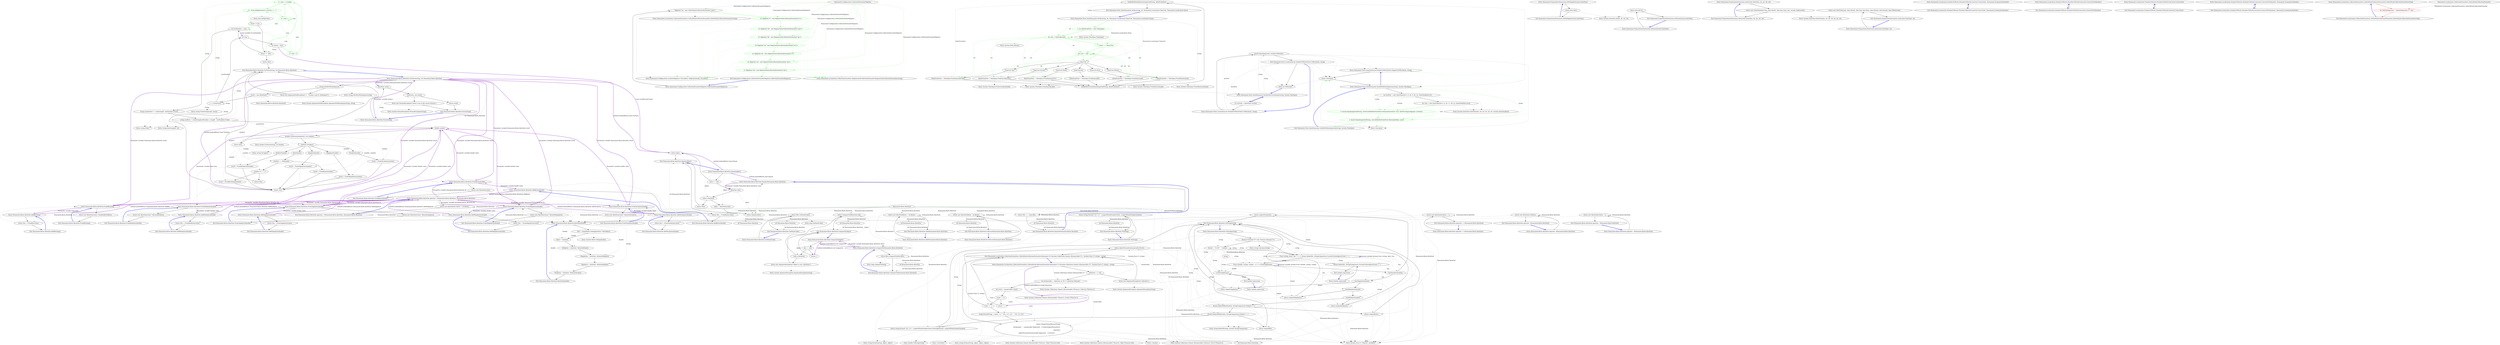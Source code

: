 digraph  {
d150 [cluster="Humanizer.Bytes.ByteSize.TryParse(string, out Humanizer.Bytes.ByteSize)", color=green, community=0, label="11: num < s.Length", span="329-329"];
d146 [cluster="Humanizer.Bytes.ByteSize.TryParse(string, out Humanizer.Bytes.ByteSize)", label="s = s.TrimStart()", span="323-323"];
d149 [cluster="Humanizer.Bytes.ByteSize.TryParse(string, out Humanizer.Bytes.ByteSize)", color=green, community=0, label="11: num = 0", span="329-329"];
d153 [cluster="Humanizer.Bytes.ByteSize.TryParse(string, out Humanizer.Bytes.ByteSize)", color=green, community=0, label="31: num++", span="329-329"];
d151 [cluster="Humanizer.Bytes.ByteSize.TryParse(string, out Humanizer.Bytes.ByteSize)", color=green, community=0, label="31: !(char.IsDigit(s[num]) || s[num] == '.')", span="330-330"];
d154 [cluster="Humanizer.Bytes.ByteSize.TryParse(string, out Humanizer.Bytes.ByteSize)", label="found == false", span="336-336"];
d152 [cluster="Humanizer.Bytes.ByteSize.TryParse(string, out Humanizer.Bytes.ByteSize)", label="found = true", span="332-332"];
d183 [cluster="char.IsDigit(char)", label="Entry char.IsDigit(char)", span="0-0"];
d148 [cluster="Humanizer.Bytes.ByteSize.TryParse(string, out Humanizer.Bytes.ByteSize)", label="var found = false", span="326-326"];
d156 [cluster="Humanizer.Bytes.ByteSize.TryParse(string, out Humanizer.Bytes.ByteSize)", label="int lastNumber = num", span="339-339"];
d142 [cluster="Humanizer.Bytes.ByteSize.TryParse(string, out Humanizer.Bytes.ByteSize)", label="Entry Humanizer.Bytes.ByteSize.TryParse(string, out Humanizer.Bytes.ByteSize)", span="313-313"];
d145 [cluster="Humanizer.Bytes.ByteSize.TryParse(string, out Humanizer.Bytes.ByteSize)", label="result = new ByteSize()", span="320-320"];
d147 [cluster="Humanizer.Bytes.ByteSize.TryParse(string, out Humanizer.Bytes.ByteSize)", label="int num", span="325-325"];
d182 [cluster="string.TrimStart(params char[])", label="Entry string.TrimStart(params char[])", span="0-0"];
d157 [cluster="Humanizer.Bytes.ByteSize.TryParse(string, out Humanizer.Bytes.ByteSize)", label="string numberPart = s.Substring(0, lastNumber).Trim()", span="342-342"];
d158 [cluster="Humanizer.Bytes.ByteSize.TryParse(string, out Humanizer.Bytes.ByteSize)", label="string sizePart = s.Substring(lastNumber, s.Length - lastNumber).Trim()", span="343-343"];
d155 [cluster="Humanizer.Bytes.ByteSize.TryParse(string, out Humanizer.Bytes.ByteSize)", label="return false;", span="337-337"];
d62 [cluster="Humanizer.Bytes.ByteSize.Equals(object)", label="return false;", span="186-186"];
d178 [cluster="Humanizer.Bytes.ByteSize.TryParse(string, out Humanizer.Bytes.ByteSize)", label="Exit Humanizer.Bytes.ByteSize.TryParse(string, out Humanizer.Bytes.ByteSize)", span="313-313"];
d190 [cluster="Humanizer.Bytes.ByteSize.Parse(string)", label="TryParse(s, out result)", span="391-391"];
d143 [cluster="Humanizer.Bytes.ByteSize.TryParse(string, out Humanizer.Bytes.ByteSize)", label="string.IsNullOrWhiteSpace(s)", span="316-316"];
d177 [cluster="Humanizer.Bytes.ByteSize.TryParse(string, out Humanizer.Bytes.ByteSize)", label="return true;", span="384-384"];
d9 [cluster="Humanizer.Bytes.ByteSize.FromBits(long)", label="Entry Humanizer.Bytes.ByteSize.FromBits(long)", span="115-115"];
d12 [cluster="Humanizer.Bytes.ByteSize.FromBytes(double)", label="Entry Humanizer.Bytes.ByteSize.FromBytes(double)", span="120-120"];
d15 [cluster="Humanizer.Bytes.ByteSize.FromKilobytes(double)", label="Entry Humanizer.Bytes.ByteSize.FromKilobytes(double)", span="125-125"];
d18 [cluster="Humanizer.Bytes.ByteSize.FromMegabytes(double)", label="Entry Humanizer.Bytes.ByteSize.FromMegabytes(double)", span="130-130"];
d21 [cluster="Humanizer.Bytes.ByteSize.FromGigabytes(double)", label="Entry Humanizer.Bytes.ByteSize.FromGigabytes(double)", span="135-135"];
d24 [cluster="Humanizer.Bytes.ByteSize.FromTerabytes(double)", label="Entry Humanizer.Bytes.ByteSize.FromTerabytes(double)", span="140-140"];
d189 [cluster="Humanizer.Bytes.ByteSize.Parse(string)", label="ByteSize result", span="389-389"];
d188 [cluster="Humanizer.Bytes.ByteSize.Parse(string)", label="Entry Humanizer.Bytes.ByteSize.Parse(string)", span="387-387"];
d181 [cluster="Humanizer.Bytes.ByteSize.ByteSize()", label="Entry Humanizer.Bytes.ByteSize.ByteSize()", span="30-30"];
d184 [cluster="string.Substring(int, int)", label="Entry string.Substring(int, int)", span="0-0"];
d185 [cluster="string.Trim()", label="Entry string.Trim()", span="0-0"];
d160 [cluster="Humanizer.Bytes.ByteSize.TryParse(string, out Humanizer.Bytes.ByteSize)", label="!double.TryParse(numberPart, out number)", span="347-347"];
d159 [cluster="Humanizer.Bytes.ByteSize.TryParse(string, out Humanizer.Bytes.ByteSize)", label="double number", span="346-346"];
d162 [cluster="Humanizer.Bytes.ByteSize.TryParse(string, out Humanizer.Bytes.ByteSize)", label="sizePart.ToUpper()", span="351-351"];
d164 [cluster="Humanizer.Bytes.ByteSize.TryParse(string, out Humanizer.Bytes.ByteSize)", label="sizePart == BitSymbol", span="354-354"];
d60 [cluster="Humanizer.Bytes.ByteSize.Equals(object)", label="Entry Humanizer.Bytes.ByteSize.Equals(object)", span="183-183"];
d61 [cluster="Humanizer.Bytes.ByteSize.Equals(object)", label="value == null", span="185-185"];
d68 [cluster="Humanizer.Bytes.ByteSize.Equals(object)", label="Exit Humanizer.Bytes.ByteSize.Equals(object)", span="183-183"];
d144 [cluster="Humanizer.Bytes.ByteSize.TryParse(string, out Humanizer.Bytes.ByteSize)", label="throw new ArgumentNullException(''s'', ''String is null or whitespace'');", span="317-317"];
d161 [cluster="Humanizer.Bytes.ByteSize.TryParse(string, out Humanizer.Bytes.ByteSize)", label="return false;", span="348-348"];
d176 [cluster="Humanizer.Bytes.ByteSize.TryParse(string, out Humanizer.Bytes.ByteSize)", label="result = FromTerabytes(number)", span="380-380"];
d166 [cluster="Humanizer.Bytes.ByteSize.TryParse(string, out Humanizer.Bytes.ByteSize)", label="return false;", span="357-357"];
d191 [cluster="Humanizer.Bytes.ByteSize.Parse(string)", label="return result;", span="392-392"];
d192 [cluster="Humanizer.Bytes.ByteSize.Parse(string)", label="throw new FormatException(''Value is not in the correct format'');", span="394-394"];
d179 [cluster="string.IsNullOrWhiteSpace(string)", label="Entry string.IsNullOrWhiteSpace(string)", span="0-0"];
d167 [cluster="Humanizer.Bytes.ByteSize.TryParse(string, out Humanizer.Bytes.ByteSize)", label="result = FromBits((long)number)", span="359-359"];
d168 [cluster="Humanizer.Bytes.ByteSize.TryParse(string, out Humanizer.Bytes.ByteSize)", label="result = FromBytes(number)", span="363-363"];
d170 [cluster="Humanizer.Bytes.ByteSize.TryParse(string, out Humanizer.Bytes.ByteSize)", label="result = FromKilobytes(number)", span="368-368"];
d172 [cluster="Humanizer.Bytes.ByteSize.TryParse(string, out Humanizer.Bytes.ByteSize)", label="result = FromMegabytes(number)", span="372-372"];
d174 [cluster="Humanizer.Bytes.ByteSize.TryParse(string, out Humanizer.Bytes.ByteSize)", label="result = FromGigabytes(number)", span="376-376"];
d11 [cluster="Humanizer.Bytes.ByteSize.FromBits(long)", label="Exit Humanizer.Bytes.ByteSize.FromBits(long)", span="115-115"];
d92 [cluster="Humanizer.Bytes.ByteSize.AddBits(long)", label="return this + FromBits(value);", span="230-230"];
d112 [cluster="Humanizer.Bytes.ByteSize.operator +(Humanizer.Bytes.ByteSize, Humanizer.Bytes.ByteSize)", label="Entry Humanizer.Bytes.ByteSize.operator +(Humanizer.Bytes.ByteSize, Humanizer.Bytes.ByteSize)", span="263-263"];
d10 [cluster="Humanizer.Bytes.ByteSize.FromBits(long)", label="return new ByteSize(value / (double)BitsInByte);", span="117-117"];
d91 [cluster="Humanizer.Bytes.ByteSize.AddBits(long)", label="Entry Humanizer.Bytes.ByteSize.AddBits(long)", span="228-228"];
d14 [cluster="Humanizer.Bytes.ByteSize.FromBytes(double)", label="Exit Humanizer.Bytes.ByteSize.FromBytes(double)", span="120-120"];
d95 [cluster="Humanizer.Bytes.ByteSize.AddBytes(double)", label="return this + FromBytes(value);", span="235-235"];
d13 [cluster="Humanizer.Bytes.ByteSize.FromBytes(double)", label="return new ByteSize(value);", span="122-122"];
d94 [cluster="Humanizer.Bytes.ByteSize.AddBytes(double)", label="Entry Humanizer.Bytes.ByteSize.AddBytes(double)", span="233-233"];
d17 [cluster="Humanizer.Bytes.ByteSize.FromKilobytes(double)", label="Exit Humanizer.Bytes.ByteSize.FromKilobytes(double)", span="125-125"];
d98 [cluster="Humanizer.Bytes.ByteSize.AddKilobytes(double)", label="return this + FromKilobytes(value);", span="240-240"];
d16 [cluster="Humanizer.Bytes.ByteSize.FromKilobytes(double)", label="return new ByteSize(value * BytesInKilobyte);", span="127-127"];
d97 [cluster="Humanizer.Bytes.ByteSize.AddKilobytes(double)", label="Entry Humanizer.Bytes.ByteSize.AddKilobytes(double)", span="238-238"];
d20 [cluster="Humanizer.Bytes.ByteSize.FromMegabytes(double)", label="Exit Humanizer.Bytes.ByteSize.FromMegabytes(double)", span="130-130"];
d101 [cluster="Humanizer.Bytes.ByteSize.AddMegabytes(double)", label="return this + FromMegabytes(value);", span="245-245"];
d19 [cluster="Humanizer.Bytes.ByteSize.FromMegabytes(double)", label="return new ByteSize(value * BytesInMegabyte);", span="132-132"];
d100 [cluster="Humanizer.Bytes.ByteSize.AddMegabytes(double)", label="Entry Humanizer.Bytes.ByteSize.AddMegabytes(double)", span="243-243"];
d23 [cluster="Humanizer.Bytes.ByteSize.FromGigabytes(double)", label="Exit Humanizer.Bytes.ByteSize.FromGigabytes(double)", span="135-135"];
d104 [cluster="Humanizer.Bytes.ByteSize.AddGigabytes(double)", label="return this + FromGigabytes(value);", span="250-250"];
d22 [cluster="Humanizer.Bytes.ByteSize.FromGigabytes(double)", label="return new ByteSize(value * BytesInGigabyte);", span="137-137"];
d103 [cluster="Humanizer.Bytes.ByteSize.AddGigabytes(double)", label="Entry Humanizer.Bytes.ByteSize.AddGigabytes(double)", span="248-248"];
d26 [cluster="Humanizer.Bytes.ByteSize.FromTerabytes(double)", label="Exit Humanizer.Bytes.ByteSize.FromTerabytes(double)", span="140-140"];
d107 [cluster="Humanizer.Bytes.ByteSize.AddTerabytes(double)", label="return this + FromTerabytes(value);", span="255-255"];
d25 [cluster="Humanizer.Bytes.ByteSize.FromTerabytes(double)", label="return new ByteSize(value * BytesInTerabyte);", span="142-142"];
d106 [cluster="Humanizer.Bytes.ByteSize.AddTerabytes(double)", label="Entry Humanizer.Bytes.ByteSize.AddTerabytes(double)", span="253-253"];
d193 [cluster="Humanizer.Bytes.ByteSize.Parse(string)", label="Exit Humanizer.Bytes.ByteSize.Parse(string)", span="387-387"];
d186 [cluster="double.TryParse(string, out double)", label="Entry double.TryParse(string, out double)", span="0-0"];
d165 [cluster="Humanizer.Bytes.ByteSize.TryParse(string, out Humanizer.Bytes.ByteSize)", label="number % 1 != 0", span="356-356"];
d163 [cluster="Humanizer.Bytes.ByteSize.TryParse(string, out Humanizer.Bytes.ByteSize)", label=ByteSymbol, span="353-353"];
d169 [cluster="Humanizer.Bytes.ByteSize.TryParse(string, out Humanizer.Bytes.ByteSize)", label=KilobyteSymbol, span="367-367"];
d171 [cluster="Humanizer.Bytes.ByteSize.TryParse(string, out Humanizer.Bytes.ByteSize)", label=MegabyteSymbol, span="371-371"];
d173 [cluster="Humanizer.Bytes.ByteSize.TryParse(string, out Humanizer.Bytes.ByteSize)", label=GigabyteSymbol, span="375-375"];
d175 [cluster="Humanizer.Bytes.ByteSize.TryParse(string, out Humanizer.Bytes.ByteSize)", label=TerabyteSymbol, span="379-379"];
d187 [cluster="string.ToUpper()", label="Entry string.ToUpper()", span="0-0"];
d64 [cluster="Humanizer.Bytes.ByteSize.Equals(object)", label="value is ByteSize", span="189-189"];
d65 [cluster="Humanizer.Bytes.ByteSize.Equals(object)", label="other = (ByteSize)value", span="190-190"];
d69 [cluster="Humanizer.Bytes.ByteSize.Equals(Humanizer.Bytes.ByteSize)", label="Entry Humanizer.Bytes.ByteSize.Equals(Humanizer.Bytes.ByteSize)", span="197-197"];
d63 [cluster="Humanizer.Bytes.ByteSize.Equals(object)", label="ByteSize other", span="188-188"];
d199 [label="ref Humanizer.Bytes.ByteSize", span=""];
d67 [cluster="Humanizer.Bytes.ByteSize.Equals(object)", label="return Equals(other);", span="194-194"];
d66 [cluster="Humanizer.Bytes.ByteSize.Equals(object)", label="return false;", span="192-192"];
d180 [cluster="System.ArgumentNullException.ArgumentNullException(string, string)", label="Entry System.ArgumentNullException.ArgumentNullException(string, string)", span="0-0"];
d194 [cluster="System.FormatException.FormatException(string)", label="Entry System.FormatException.FormatException(string)", span="0-0"];
d195 [label="Humanizer.Bytes.ByteSize", span=""];
d93 [cluster="Humanizer.Bytes.ByteSize.AddBits(long)", label="Exit Humanizer.Bytes.ByteSize.AddBits(long)", span="228-228"];
d114 [cluster="Humanizer.Bytes.ByteSize.operator +(Humanizer.Bytes.ByteSize, Humanizer.Bytes.ByteSize)", label="Exit Humanizer.Bytes.ByteSize.operator +(Humanizer.Bytes.ByteSize, Humanizer.Bytes.ByteSize)", span="263-263"];
d113 [cluster="Humanizer.Bytes.ByteSize.operator +(Humanizer.Bytes.ByteSize, Humanizer.Bytes.ByteSize)", label="return new ByteSize(b1.Bytes + b2.Bytes);", span="265-265"];
d0 [cluster="Humanizer.Bytes.ByteSize.ByteSize(double)", label="Entry Humanizer.Bytes.ByteSize.ByteSize(double)", span="102-102"];
d96 [cluster="Humanizer.Bytes.ByteSize.AddBytes(double)", label="Exit Humanizer.Bytes.ByteSize.AddBytes(double)", span="233-233"];
d99 [cluster="Humanizer.Bytes.ByteSize.AddKilobytes(double)", label="Exit Humanizer.Bytes.ByteSize.AddKilobytes(double)", span="238-238"];
d102 [cluster="Humanizer.Bytes.ByteSize.AddMegabytes(double)", label="Exit Humanizer.Bytes.ByteSize.AddMegabytes(double)", span="243-243"];
d105 [cluster="Humanizer.Bytes.ByteSize.AddGigabytes(double)", label="Exit Humanizer.Bytes.ByteSize.AddGigabytes(double)", span="248-248"];
d108 [cluster="Humanizer.Bytes.ByteSize.AddTerabytes(double)", label="Exit Humanizer.Bytes.ByteSize.AddTerabytes(double)", span="253-253"];
d71 [cluster="Humanizer.Bytes.ByteSize.Equals(Humanizer.Bytes.ByteSize)", label="Exit Humanizer.Bytes.ByteSize.Equals(Humanizer.Bytes.ByteSize)", span="197-197"];
d70 [cluster="Humanizer.Bytes.ByteSize.Equals(Humanizer.Bytes.ByteSize)", label="return Bits == value.Bits;", span="199-199"];
d28 [cluster="Humanizer.Bytes.ByteSize.ToString()", label="return string.Format(''{0} {1}'', LargestWholeNumberValue, LargestWholeNumberSymbol);", span="153-153"];
d37 [cluster="Humanizer.Bytes.ByteSize.ToString(string)", label="return output(Terabytes);", span="165-165"];
d39 [cluster="Humanizer.Bytes.ByteSize.ToString(string)", label="return output(Gigabytes);", span="167-167"];
d41 [cluster="Humanizer.Bytes.ByteSize.ToString(string)", label="return output(Megabytes);", span="169-169"];
d43 [cluster="Humanizer.Bytes.ByteSize.ToString(string)", label="return output(Kilobytes);", span="171-171"];
d45 [cluster="Humanizer.Bytes.ByteSize.ToString(string)", label="return output(Bytes);", span="175-175"];
d47 [cluster="Humanizer.Bytes.ByteSize.ToString(string)", label="return output(Bits);", span="178-178"];
d48 [cluster="Humanizer.Bytes.ByteSize.ToString(string)", label="return string.Format(''{0} {1}'', LargestWholeNumberValue.ToString(format), LargestWholeNumberSymbol);", span="180-180"];
d73 [cluster="Humanizer.Bytes.ByteSize.GetHashCode()", label="return Bits.GetHashCode();", span="204-204"];
d81 [cluster="Humanizer.Bytes.ByteSize.CompareTo(object)", label="return CompareTo((ByteSize) obj);", span="215-215"];
d85 [cluster="Humanizer.Bytes.ByteSize.CompareTo(Humanizer.Bytes.ByteSize)", label="return Bits.CompareTo(other.Bits);", span="220-220"];
d89 [cluster="Humanizer.Bytes.ByteSize.Add(Humanizer.Bytes.ByteSize)", label="return new ByteSize(Bytes + bs.Bytes);", span="225-225"];
d110 [cluster="Humanizer.Bytes.ByteSize.Subtract(Humanizer.Bytes.ByteSize)", label="return new ByteSize(Bytes - bs.Bytes);", span="260-260"];
d7 [cluster="Humanizer.Bytes.ByteSize.ByteSize(double)", label="Exit Humanizer.Bytes.ByteSize.ByteSize(double)", span="102-102"];
d116 [cluster="Humanizer.Bytes.ByteSize.operator ++(Humanizer.Bytes.ByteSize)", label="return new ByteSize(b.Bytes + 1);", span="270-270"];
d119 [cluster="Humanizer.Bytes.ByteSize.operator -(Humanizer.Bytes.ByteSize)", label="return new ByteSize(-b.Bytes);", span="275-275"];
d122 [cluster="Humanizer.Bytes.ByteSize.operator --(Humanizer.Bytes.ByteSize)", label="return new ByteSize(b.Bytes - 1);", span="280-280"];
d1 [cluster="Humanizer.Bytes.ByteSize.ByteSize(double)", label="Bits = (long)Math.Ceiling(byteSize * BitsInByte)", span="106-106"];
d2 [cluster="Humanizer.Bytes.ByteSize.ByteSize(double)", label="Bytes = byteSize", span="108-108"];
d3 [cluster="Humanizer.Bytes.ByteSize.ByteSize(double)", label="Kilobytes = byteSize / BytesInKilobyte", span="109-109"];
d4 [cluster="Humanizer.Bytes.ByteSize.ByteSize(double)", label="Megabytes = byteSize / BytesInMegabyte", span="110-110"];
d5 [cluster="Humanizer.Bytes.ByteSize.ByteSize(double)", label="Gigabytes = byteSize / BytesInGigabyte", span="111-111"];
d6 [cluster="Humanizer.Bytes.ByteSize.ByteSize(double)", label="Terabytes = byteSize / BytesInTerabyte", span="112-112"];
d200 [label="ref Humanizer.Bytes.ByteSize", span=""];
d27 [cluster="Humanizer.Bytes.ByteSize.ToString()", label="Entry Humanizer.Bytes.ByteSize.ToString()", span="151-151"];
d29 [cluster="Humanizer.Bytes.ByteSize.ToString()", label="Exit Humanizer.Bytes.ByteSize.ToString()", span="151-151"];
d30 [cluster="string.Format(string, object, object)", label="Entry string.Format(string, object, object)", span="0-0"];
d196 [label="ref Humanizer.Bytes.ByteSize", span=""];
d35 [cluster="Humanizer.Bytes.ByteSize.ToString(string)", label="Func<double, string> output = n => n.ToString(format)", span="162-162"];
d36 [cluster="Humanizer.Bytes.ByteSize.ToString(string)", label="has(TerabyteSymbol)", span="164-164"];
d49 [cluster="Humanizer.Bytes.ByteSize.ToString(string)", label="Exit Humanizer.Bytes.ByteSize.ToString(string)", span="156-156"];
d51 [cluster="System.Func<T, TResult>.Invoke(T)", label="Entry System.Func<T, TResult>.Invoke(T)", span="0-0"];
d197 [label="ref Humanizer.Bytes.ByteSize", span=""];
d38 [cluster="Humanizer.Bytes.ByteSize.ToString(string)", label="has(GigabyteSymbol)", span="166-166"];
d40 [cluster="Humanizer.Bytes.ByteSize.ToString(string)", label="has(MegabyteSymbol)", span="168-168"];
d42 [cluster="Humanizer.Bytes.ByteSize.ToString(string)", label="has(KilobyteSymbol)", span="170-170"];
d44 [cluster="Humanizer.Bytes.ByteSize.ToString(string)", label="format.IndexOf(ByteSymbol, StringComparison.Ordinal) != -1", span="174-174"];
d46 [cluster="Humanizer.Bytes.ByteSize.ToString(string)", label="format.IndexOf(BitSymbol, StringComparison.Ordinal) != -1", span="177-177"];
d31 [cluster="Humanizer.Bytes.ByteSize.ToString(string)", label="Entry Humanizer.Bytes.ByteSize.ToString(string)", span="156-156"];
d33 [cluster="Humanizer.Bytes.ByteSize.ToString(string)", label="format = ''#.## '' + format", span="159-159"];
d53 [cluster="double.ToString(string)", label="Entry double.ToString(string)", span="0-0"];
d72 [cluster="Humanizer.Bytes.ByteSize.GetHashCode()", label="Entry Humanizer.Bytes.ByteSize.GetHashCode()", span="202-202"];
d74 [cluster="Humanizer.Bytes.ByteSize.GetHashCode()", label="Exit Humanizer.Bytes.ByteSize.GetHashCode()", span="202-202"];
d75 [cluster="long.GetHashCode()", label="Entry long.GetHashCode()", span="0-0"];
d201 [label="ref Humanizer.Bytes.ByteSize", span=""];
d76 [cluster="Humanizer.Bytes.ByteSize.CompareTo(object)", label="Entry Humanizer.Bytes.ByteSize.CompareTo(object)", span="207-207"];
d79 [cluster="Humanizer.Bytes.ByteSize.CompareTo(object)", label="!(obj is ByteSize)", span="212-212"];
d82 [cluster="Humanizer.Bytes.ByteSize.CompareTo(object)", label="Exit Humanizer.Bytes.ByteSize.CompareTo(object)", span="207-207"];
d84 [cluster="Humanizer.Bytes.ByteSize.CompareTo(Humanizer.Bytes.ByteSize)", label="Entry Humanizer.Bytes.ByteSize.CompareTo(Humanizer.Bytes.ByteSize)", span="218-218"];
d202 [label="ref Humanizer.Bytes.ByteSize", span=""];
d86 [cluster="Humanizer.Bytes.ByteSize.CompareTo(Humanizer.Bytes.ByteSize)", label="Exit Humanizer.Bytes.ByteSize.CompareTo(Humanizer.Bytes.ByteSize)", span="218-218"];
d87 [cluster="long.CompareTo(long)", label="Entry long.CompareTo(long)", span="0-0"];
d203 [label="ref Humanizer.Bytes.ByteSize", span=""];
d88 [cluster="Humanizer.Bytes.ByteSize.Add(Humanizer.Bytes.ByteSize)", label="Entry Humanizer.Bytes.ByteSize.Add(Humanizer.Bytes.ByteSize)", span="223-223"];
d90 [cluster="Humanizer.Bytes.ByteSize.Add(Humanizer.Bytes.ByteSize)", label="Exit Humanizer.Bytes.ByteSize.Add(Humanizer.Bytes.ByteSize)", span="223-223"];
d204 [label="ref Humanizer.Bytes.ByteSize", span=""];
d109 [cluster="Humanizer.Bytes.ByteSize.Subtract(Humanizer.Bytes.ByteSize)", label="Entry Humanizer.Bytes.ByteSize.Subtract(Humanizer.Bytes.ByteSize)", span="258-258"];
d111 [cluster="Humanizer.Bytes.ByteSize.Subtract(Humanizer.Bytes.ByteSize)", label="Exit Humanizer.Bytes.ByteSize.Subtract(Humanizer.Bytes.ByteSize)", span="258-258"];
d205 [label="ref Humanizer.Bytes.ByteSize", span=""];
d115 [cluster="Humanizer.Bytes.ByteSize.operator ++(Humanizer.Bytes.ByteSize)", label="Entry Humanizer.Bytes.ByteSize.operator ++(Humanizer.Bytes.ByteSize)", span="268-268"];
d117 [cluster="Humanizer.Bytes.ByteSize.operator ++(Humanizer.Bytes.ByteSize)", label="Exit Humanizer.Bytes.ByteSize.operator ++(Humanizer.Bytes.ByteSize)", span="268-268"];
d118 [cluster="Humanizer.Bytes.ByteSize.operator -(Humanizer.Bytes.ByteSize)", label="Entry Humanizer.Bytes.ByteSize.operator -(Humanizer.Bytes.ByteSize)", span="273-273"];
d120 [cluster="Humanizer.Bytes.ByteSize.operator -(Humanizer.Bytes.ByteSize)", label="Exit Humanizer.Bytes.ByteSize.operator -(Humanizer.Bytes.ByteSize)", span="273-273"];
d121 [cluster="Humanizer.Bytes.ByteSize.operator --(Humanizer.Bytes.ByteSize)", label="Entry Humanizer.Bytes.ByteSize.operator --(Humanizer.Bytes.ByteSize)", span="278-278"];
d123 [cluster="Humanizer.Bytes.ByteSize.operator --(Humanizer.Bytes.ByteSize)", label="Exit Humanizer.Bytes.ByteSize.operator --(Humanizer.Bytes.ByteSize)", span="278-278"];
d8 [cluster="System.Math.Ceiling(double)", label="Entry System.Math.Ceiling(double)", span="0-0"];
d34 [cluster="Humanizer.Bytes.ByteSize.ToString(string)", label="Func<string, bool> has = s => format.IndexOf(s, StringComparison.CurrentCultureIgnoreCase) != -1", span="161-161"];
d58 [cluster="lambda expression", label="n.ToString(format)", span="162-162"];
d52 [cluster="string.IndexOf(string, System.StringComparison)", label="Entry string.IndexOf(string, System.StringComparison)", span="0-0"];
d32 [cluster="Humanizer.Bytes.ByteSize.ToString(string)", label="!format.Contains(''#'') && !format.Contains(''0'')", span="158-158"];
d55 [cluster="lambda expression", label="format.IndexOf(s, StringComparison.CurrentCultureIgnoreCase) != -1", span="161-161"];
d77 [cluster="Humanizer.Bytes.ByteSize.CompareTo(object)", label="obj == null", span="209-209"];
d78 [cluster="Humanizer.Bytes.ByteSize.CompareTo(object)", label="return 1;", span="210-210"];
d80 [cluster="Humanizer.Bytes.ByteSize.CompareTo(object)", label="throw new ArgumentException(''Object is not a ByteSize'');", span="213-213"];
d198 [label=string, span=""];
d57 [cluster="lambda expression", label="Entry lambda expression", span="162-162"];
d59 [cluster="lambda expression", label="Exit lambda expression", span="162-162"];
d50 [cluster="string.Contains(string)", label="Entry string.Contains(string)", span="0-0"];
d54 [cluster="lambda expression", label="Entry lambda expression", span="161-161"];
d56 [cluster="lambda expression", label="Exit lambda expression", span="161-161"];
d83 [cluster="System.ArgumentException.ArgumentException(string)", label="Entry System.ArgumentException.ArgumentException(string)", span="0-0"];
m0_11 [cluster="Humanizer.Configuration.LocaliserRegistry<TLocaliser>.Register(string, TLocaliser)", file="CollectionFormatterRegistry.cs", label="Entry Humanizer.Configuration.LocaliserRegistry<TLocaliser>.Register(string, TLocaliser)", span="54-54"];
m0_10 [cluster="Humanizer.Localisation.CollectionFormatters.OxfordStyleCollectionFormatter.OxfordStyleCollectionFormatter(string)", file="CollectionFormatterRegistry.cs", label="Entry Humanizer.Localisation.CollectionFormatters.OxfordStyleCollectionFormatter.OxfordStyleCollectionFormatter(string)", span="8-8"];
m0_0 [cluster="Humanizer.Configuration.CollectionFormatterRegistry.CollectionFormatterRegistry()", file="CollectionFormatterRegistry.cs", label="Entry Humanizer.Configuration.CollectionFormatterRegistry.CollectionFormatterRegistry()", span="6-6"];
m0_1 [cluster="Humanizer.Configuration.CollectionFormatterRegistry.CollectionFormatterRegistry()", file="CollectionFormatterRegistry.cs", label="Register(''en'', new OxfordStyleCollectionFormatter(''and''))", span="9-9"];
m0_2 [cluster="Humanizer.Configuration.CollectionFormatterRegistry.CollectionFormatterRegistry()", color=green, community=0, file="CollectionFormatterRegistry.cs", label="33: Register(''it'', new RegularStyleCollectionFormatter(''e''))", span="10-10"];
m0_3 [cluster="Humanizer.Configuration.CollectionFormatterRegistry.CollectionFormatterRegistry()", color=green, community=0, file="CollectionFormatterRegistry.cs", label="33: Register(''de'', new RegularStyleCollectionFormatter(''und''))", span="11-11"];
m0_4 [cluster="Humanizer.Configuration.CollectionFormatterRegistry.CollectionFormatterRegistry()", color=green, community=0, file="CollectionFormatterRegistry.cs", label="33: Register(''dk'', new RegularStyleCollectionFormatter(''og''))", span="12-12"];
m0_5 [cluster="Humanizer.Configuration.CollectionFormatterRegistry.CollectionFormatterRegistry()", color=green, community=0, file="CollectionFormatterRegistry.cs", label="19: Register(''nl'', new RegularStyleCollectionFormatter(''en''))", span="13-13"];
m0_6 [cluster="Humanizer.Configuration.CollectionFormatterRegistry.CollectionFormatterRegistry()", color=green, community=0, file="CollectionFormatterRegistry.cs", label="33: Register(''pt'', new RegularStyleCollectionFormatter(''e''))", span="14-14"];
m0_7 [cluster="Humanizer.Configuration.CollectionFormatterRegistry.CollectionFormatterRegistry()", color=green, community=0, file="CollectionFormatterRegistry.cs", label="19: Register(''nn'', new RegularStyleCollectionFormatter(''og''))", span="15-15"];
m0_8 [cluster="Humanizer.Configuration.CollectionFormatterRegistry.CollectionFormatterRegistry()", color=green, community=0, file="CollectionFormatterRegistry.cs", label="13: Register(''nb'', new RegularStyleCollectionFormatter(''og''))", span="16-16"];
m0_9 [cluster="Humanizer.Configuration.CollectionFormatterRegistry.CollectionFormatterRegistry()", file="CollectionFormatterRegistry.cs", label="Exit Humanizer.Configuration.CollectionFormatterRegistry.CollectionFormatterRegistry()", span="6-6"];
m0_12 [cluster="Humanizer.Localisation.CollectionFormatters.RegularStyleCollectionFormatter.RegularStyleCollectionFormatter(string)", file="CollectionFormatterRegistry.cs", label="Entry Humanizer.Localisation.CollectionFormatters.RegularStyleCollectionFormatter.RegularStyleCollectionFormatter(string)", span="8-8"];
m0_13 [file="CollectionFormatterRegistry.cs", label="Humanizer.Configuration.CollectionFormatterRegistry", span=""];
m2_6 [cluster="Unk.Equal", file="DefaultFormatterTests.cs", label="Entry Unk.Equal", span=""];
m2_38 [cluster="System.Math.Abs(int)", file="DefaultFormatterTests.cs", label="Entry System.Math.Abs(int)", span="0-0"];
m2_0 [cluster="Humanizer.Tests.DateHumanize.VerifyWithCurrentDate(string, System.TimeSpan)", file="DefaultFormatterTests.cs", label="Entry Humanizer.Tests.DateHumanize.VerifyWithCurrentDate(string, System.TimeSpan)", span="8-8"];
m2_1 [cluster="Humanizer.Tests.DateHumanize.VerifyWithCurrentDate(string, System.TimeSpan)", file="DefaultFormatterTests.cs", label="var utcNow = DateTime.UtcNow", span="10-10"];
m2_3 [cluster="Humanizer.Tests.Localisation.he.NumberToWordsTests.ToWords(int, string)", file="DefaultFormatterTests.cs", label="Assert.Equal(expected, number.ToWords())", span="55-55"];
m2_4 [cluster="Humanizer.Tests.Localisation.he.NumberToWordsTests.ToWords(int, string)", file="DefaultFormatterTests.cs", label="Exit Humanizer.Tests.Localisation.he.NumberToWordsTests.ToWords(int, string)", span="53-53"];
m2_2 [cluster="Humanizer.Tests.Localisation.he.NumberToWordsTests.ToWords(int, string)", file="DefaultFormatterTests.cs", label="Entry Humanizer.Tests.Localisation.he.NumberToWordsTests.ToWords(int, string)", span="53-53"];
m2_5 [cluster="int.ToWords()", file="DefaultFormatterTests.cs", label="Entry int.ToWords()", span="31-31"];
m2_7 [cluster="Humanizer.Tests.Localisation.he.NumberToWordsTests.NegativeToWords(int, string)", file="DefaultFormatterTests.cs", label="Entry Humanizer.Tests.Localisation.he.NumberToWordsTests.NegativeToWords(int, string)", span="60-60"];
m2_8 [cluster="Unk.Equal", file="DefaultFormatterTests.cs", label="Entry Unk.Equal", span=""];
m2_9 [cluster="Humanizer.Tests.DateHumanize.VerifyWithDateInjection(string, System.TimeSpan)", file="DefaultFormatterTests.cs", label="Entry Humanizer.Tests.DateHumanize.VerifyWithDateInjection(string, System.TimeSpan)", span="18-18"];
m2_37 [cluster="System.TimeSpan.TimeSpan()", file="DefaultFormatterTests.cs", label="Entry System.TimeSpan.TimeSpan()", span="0-0"];
m2_40 [cluster="System.TimeSpan.FromMinutes(double)", file="DefaultFormatterTests.cs", label="Entry System.TimeSpan.FromMinutes(double)", span="0-0"];
m2_12 [cluster="Humanizer.Tests.DateHumanize.VerifyWithDateInjection(string, System.TimeSpan)", color=green, community=0, file="DefaultFormatterTests.cs", label="3: Assert.Equal(expectedString, utcNow.Add(deltaFromNow).Humanize(utcDate: true, dateToCompareAgainst: utcNow))", span="23-23"];
m2_10 [cluster="Humanizer.Tests.DateHumanize.VerifyWithDateInjection(string, System.TimeSpan)", file="DefaultFormatterTests.cs", label="var utcNow = new DateTime(2013, 6, 20, 9, 58, 22, DateTimeKind.Utc)", span="20-20"];
m2_11 [cluster="Humanizer.Tests.DateHumanize.VerifyWithDateInjection(string, System.TimeSpan)", file="DefaultFormatterTests.cs", label="var now = new DateTime(2013, 6, 20, 11, 58, 22, DateTimeKind.Local)", span="21-21"];
m2_13 [cluster="Humanizer.Tests.DateHumanize.VerifyWithDateInjection(string, System.TimeSpan)", color=green, community=0, file="DefaultFormatterTests.cs", label="3: Assert.Equal(expectedString, now.Add(deltaFromNow).Humanize(false, now))", span="24-24"];
m2_14 [cluster="Humanizer.Tests.DateHumanize.VerifyWithDateInjection(string, System.TimeSpan)", file="DefaultFormatterTests.cs", label="Exit Humanizer.Tests.DateHumanize.VerifyWithDateInjection(string, System.TimeSpan)", span="18-18"];
m2_15 [cluster="System.DateTime.DateTime(int, int, int, int, int, int, System.DateTimeKind)", file="DefaultFormatterTests.cs", label="Entry System.DateTime.DateTime(int, int, int, int, int, int, System.DateTimeKind)", span="0-0"];
m2_39 [cluster="System.TimeSpan.FromSeconds(double)", file="DefaultFormatterTests.cs", label="Entry System.TimeSpan.FromSeconds(double)", span="0-0"];
m2_41 [cluster="System.TimeSpan.FromHours(double)", file="DefaultFormatterTests.cs", label="Entry System.TimeSpan.FromHours(double)", span="0-0"];
m2_42 [cluster="System.TimeSpan.FromDays(double)", file="DefaultFormatterTests.cs", label="Entry System.TimeSpan.FromDays(double)", span="0-0"];
m2_16 [cluster="Humanizer.Tests.DateHumanize.Verify(string, int, Humanizer.Localisation.TimeUnit, Humanizer.Localisation.Tense)", file="DefaultFormatterTests.cs", label="Entry Humanizer.Tests.DateHumanize.Verify(string, int, Humanizer.Localisation.TimeUnit, Humanizer.Localisation.Tense)", span="27-27"];
m2_17 [cluster="Humanizer.Tests.DateHumanize.Verify(string, int, Humanizer.Localisation.TimeUnit, Humanizer.Localisation.Tense)", color=green, community=0, file="DefaultFormatterTests.cs", label="1: var deltaFromNow = new TimeSpan()", span="29-29"];
m2_18 [cluster="Humanizer.Tests.DateHumanize.Verify(string, int, Humanizer.Localisation.TimeUnit, Humanizer.Localisation.Tense)", color=green, community=0, file="DefaultFormatterTests.cs", label="26: unit = Math.Abs(unit)", span="30-30"];
m2_19 [cluster="Humanizer.Tests.DateHumanize.Verify(string, int, Humanizer.Localisation.TimeUnit, Humanizer.Localisation.Tense)", color=green, community=0, file="DefaultFormatterTests.cs", label="1: tense == Tense.Past", span="32-32"];
m2_20 [cluster="Humanizer.Tests.DateHumanize.Verify(string, int, Humanizer.Localisation.TimeUnit, Humanizer.Localisation.Tense)", color=green, community=0, file="DefaultFormatterTests.cs", label="26: unit = -unit", span="33-33"];
m2_23 [cluster="Humanizer.Tests.DateHumanize.Verify(string, int, Humanizer.Localisation.TimeUnit, Humanizer.Localisation.Tense)", file="DefaultFormatterTests.cs", label="deltaFromNow = TimeSpan.FromSeconds(unit)", span="38-38"];
m2_25 [cluster="Humanizer.Tests.DateHumanize.Verify(string, int, Humanizer.Localisation.TimeUnit, Humanizer.Localisation.Tense)", file="DefaultFormatterTests.cs", label="deltaFromNow = TimeSpan.FromMinutes(unit)", span="41-41"];
m2_27 [cluster="Humanizer.Tests.DateHumanize.Verify(string, int, Humanizer.Localisation.TimeUnit, Humanizer.Localisation.Tense)", file="DefaultFormatterTests.cs", label="deltaFromNow = TimeSpan.FromHours(unit)", span="44-44"];
m2_29 [cluster="Humanizer.Tests.DateHumanize.Verify(string, int, Humanizer.Localisation.TimeUnit, Humanizer.Localisation.Tense)", file="DefaultFormatterTests.cs", label="deltaFromNow = TimeSpan.FromDays(unit)", span="47-47"];
m2_31 [cluster="Humanizer.Tests.DateHumanize.Verify(string, int, Humanizer.Localisation.TimeUnit, Humanizer.Localisation.Tense)", file="DefaultFormatterTests.cs", label="deltaFromNow = TimeSpan.FromDays(unit*31)", span="50-50"];
m2_33 [cluster="Humanizer.Tests.DateHumanize.Verify(string, int, Humanizer.Localisation.TimeUnit, Humanizer.Localisation.Tense)", file="DefaultFormatterTests.cs", label="deltaFromNow = TimeSpan.FromDays(unit*366)", span="53-53"];
m2_21 [cluster="Humanizer.Tests.DateHumanize.Verify(string, int, Humanizer.Localisation.TimeUnit, Humanizer.Localisation.Tense)", file="DefaultFormatterTests.cs", label=timeUnit, span="35-35"];
m2_35 [cluster="Humanizer.Tests.DateHumanize.Verify(string, int, Humanizer.Localisation.TimeUnit, Humanizer.Localisation.Tense)", file="DefaultFormatterTests.cs", label="VerifyWithDateInjection(expectedString, deltaFromNow)", span="58-58"];
m2_34 [cluster="Humanizer.Tests.DateHumanize.Verify(string, int, Humanizer.Localisation.TimeUnit, Humanizer.Localisation.Tense)", file="DefaultFormatterTests.cs", label="VerifyWithCurrentDate(expectedString, deltaFromNow)", span="57-57"];
m2_22 [cluster="Humanizer.Tests.DateHumanize.Verify(string, int, Humanizer.Localisation.TimeUnit, Humanizer.Localisation.Tense)", file="DefaultFormatterTests.cs", label="TimeUnit.Second", span="37-37"];
m2_24 [cluster="Humanizer.Tests.DateHumanize.Verify(string, int, Humanizer.Localisation.TimeUnit, Humanizer.Localisation.Tense)", file="DefaultFormatterTests.cs", label="TimeUnit.Minute", span="40-40"];
m2_26 [cluster="Humanizer.Tests.DateHumanize.Verify(string, int, Humanizer.Localisation.TimeUnit, Humanizer.Localisation.Tense)", file="DefaultFormatterTests.cs", label="TimeUnit.Hour", span="43-43"];
m2_28 [cluster="Humanizer.Tests.DateHumanize.Verify(string, int, Humanizer.Localisation.TimeUnit, Humanizer.Localisation.Tense)", file="DefaultFormatterTests.cs", label="TimeUnit.Day", span="46-46"];
m2_30 [cluster="Humanizer.Tests.DateHumanize.Verify(string, int, Humanizer.Localisation.TimeUnit, Humanizer.Localisation.Tense)", file="DefaultFormatterTests.cs", label="TimeUnit.Month", span="49-49"];
m2_32 [cluster="Humanizer.Tests.DateHumanize.Verify(string, int, Humanizer.Localisation.TimeUnit, Humanizer.Localisation.Tense)", file="DefaultFormatterTests.cs", label="TimeUnit.Year", span="52-52"];
m2_36 [cluster="Humanizer.Tests.DateHumanize.Verify(string, int, Humanizer.Localisation.TimeUnit, Humanizer.Localisation.Tense)", file="DefaultFormatterTests.cs", label="Exit Humanizer.Tests.DateHumanize.Verify(string, int, Humanizer.Localisation.TimeUnit, Humanizer.Localisation.Tense)", span="27-27"];
m3_4 [cluster="Humanizer.PrepositionsExtensions.AtMidnight(System.DateTime)", file="InflectorExtensions.cs", label="Entry Humanizer.PrepositionsExtensions.AtMidnight(System.DateTime)", span="15-15"];
m3_5 [cluster="Humanizer.PrepositionsExtensions.AtMidnight(System.DateTime)", file="InflectorExtensions.cs", label="return date.At(0);", span="17-17"];
m3_6 [cluster="Humanizer.PrepositionsExtensions.AtMidnight(System.DateTime)", file="InflectorExtensions.cs", label="Exit Humanizer.PrepositionsExtensions.AtMidnight(System.DateTime)", span="15-15"];
m3_8 [cluster="Humanizer.PrepositionsExtensions.AtNoon(System.DateTime)", file="InflectorExtensions.cs", label="Entry Humanizer.PrepositionsExtensions.AtNoon(System.DateTime)", span="25-25"];
m3_9 [cluster="Humanizer.PrepositionsExtensions.AtNoon(System.DateTime)", file="InflectorExtensions.cs", label="return date.At(12);", span="27-27"];
m3_10 [cluster="Humanizer.PrepositionsExtensions.AtNoon(System.DateTime)", file="InflectorExtensions.cs", label="Exit Humanizer.PrepositionsExtensions.AtNoon(System.DateTime)", span="25-25"];
m3_7 [cluster="System.DateTime.At(int, int, int, int)", file="InflectorExtensions.cs", label="Entry System.DateTime.At(int, int, int, int)", span="5-5"];
m3_0 [cluster="Humanizer.PrepositionsExtensions.At(System.DateTime, int, int, int, int)", file="InflectorExtensions.cs", label="Entry Humanizer.PrepositionsExtensions.At(System.DateTime, int, int, int, int)", span="5-5"];
m3_1 [cluster="Humanizer.PrepositionsExtensions.At(System.DateTime, int, int, int, int)", file="InflectorExtensions.cs", label="return new DateTime(date.Year, date.Month, date.Day, hour, min, second, millisecond);", span="7-7"];
m3_2 [cluster="Humanizer.PrepositionsExtensions.At(System.DateTime, int, int, int, int)", file="InflectorExtensions.cs", label="Exit Humanizer.PrepositionsExtensions.At(System.DateTime, int, int, int, int)", span="5-5"];
m3_11 [cluster="Humanizer.PrepositionsExtensions.In(System.DateTime, int)", file="InflectorExtensions.cs", label="Entry Humanizer.PrepositionsExtensions.In(System.DateTime, int)", span="36-36"];
m3_12 [cluster="Humanizer.PrepositionsExtensions.In(System.DateTime, int)", file="InflectorExtensions.cs", label="return new DateTime(year, date.Month, date.Day, date.Hour, date.Minute, date.Second, date.Millisecond);", span="38-38"];
m3_13 [cluster="Humanizer.PrepositionsExtensions.In(System.DateTime, int)", file="InflectorExtensions.cs", label="Exit Humanizer.PrepositionsExtensions.In(System.DateTime, int)", span="36-36"];
m3_3 [cluster="System.DateTime.DateTime(int, int, int, int, int, int, int)", file="InflectorExtensions.cs", label="Entry System.DateTime.DateTime(int, int, int, int, int, int, int)", span="0-0"];
m4_2 [cluster="Humanizer.Localisation.NumberToWords.INumberToWordsConverter.Convert(int, Humanizer.GrammaticalGender)", file="InflectorTests.cs", label="Entry Humanizer.Localisation.NumberToWords.INumberToWordsConverter.Convert(int, Humanizer.GrammaticalGender)", span="20-20"];
m4_3 [cluster="Humanizer.Localisation.NumberToWords.INumberToWordsConverter.Convert(int, Humanizer.GrammaticalGender)", file="InflectorTests.cs", label="Exit Humanizer.Localisation.NumberToWords.INumberToWordsConverter.Convert(int, Humanizer.GrammaticalGender)", span="20-20"];
m4_4 [cluster="Humanizer.Localisation.NumberToWords.INumberToWordsConverter.ConvertToOrdinal(int)", file="InflectorTests.cs", label="Entry Humanizer.Localisation.NumberToWords.INumberToWordsConverter.ConvertToOrdinal(int)", span="27-27"];
m4_5 [cluster="Humanizer.Localisation.NumberToWords.INumberToWordsConverter.ConvertToOrdinal(int)", file="InflectorTests.cs", label="Exit Humanizer.Localisation.NumberToWords.INumberToWordsConverter.ConvertToOrdinal(int)", span="27-27"];
m4_0 [cluster="Humanizer.Localisation.NumberToWords.INumberToWordsConverter.Convert(int)", file="InflectorTests.cs", label="Entry Humanizer.Localisation.NumberToWords.INumberToWordsConverter.Convert(int)", span="12-12"];
m4_1 [cluster="Humanizer.Localisation.NumberToWords.INumberToWordsConverter.Convert(int)", file="InflectorTests.cs", label="Exit Humanizer.Localisation.NumberToWords.INumberToWordsConverter.Convert(int)", span="12-12"];
m4_6 [cluster="Humanizer.Localisation.NumberToWords.INumberToWordsConverter.ConvertToOrdinal(int, Humanizer.GrammaticalGender)", file="InflectorTests.cs", label="Entry Humanizer.Localisation.NumberToWords.INumberToWordsConverter.ConvertToOrdinal(int, Humanizer.GrammaticalGender)", span="35-35"];
m4_7 [cluster="Humanizer.Localisation.NumberToWords.INumberToWordsConverter.ConvertToOrdinal(int, Humanizer.GrammaticalGender)", file="InflectorTests.cs", label="Exit Humanizer.Localisation.NumberToWords.INumberToWordsConverter.ConvertToOrdinal(int, Humanizer.GrammaticalGender)", span="35-35"];
m5_24 [cluster="string.Format(string, object, object, object)", file="OxfordStyleCollectionFormatter.cs", label="Entry string.Format(string, object, object, object)", span="0-0"];
m5_20 [cluster="System.Collections.Generic.IEnumerable<TSource>.Take<TSource>(int)", file="OxfordStyleCollectionFormatter.cs", label="Entry System.Collections.Generic.IEnumerable<TSource>.Take<TSource>(int)", span="0-0"];
m5_23 [cluster="System.Collections.Generic.IEnumerable<TSource>.Skip<TSource>(int)", file="OxfordStyleCollectionFormatter.cs", label="Entry System.Collections.Generic.IEnumerable<TSource>.Skip<TSource>(int)", span="0-0"];
m5_15 [cluster="System.ArgumentException.ArgumentException(string)", file="OxfordStyleCollectionFormatter.cs", label="Entry System.ArgumentException.ArgumentException(string)", span="0-0"];
m5_3 [cluster="Humanizer.Localisation.CollectionFormatters.OxfordStyleCollectionFormatter.Humanize<T>(System.Collections.Generic.IEnumerable<T>, System.Func<T, string>, string)", file="OxfordStyleCollectionFormatter.cs", label="Entry Humanizer.Localisation.CollectionFormatters.OxfordStyleCollectionFormatter.Humanize<T>(System.Collections.Generic.IEnumerable<T>, System.Func<T, string>, string)", span="13-13"];
m5_4 [cluster="Humanizer.Localisation.CollectionFormatters.OxfordStyleCollectionFormatter.Humanize<T>(System.Collections.Generic.IEnumerable<T>, System.Func<T, string>, string)", file="OxfordStyleCollectionFormatter.cs", label="collection == null", span="15-15"];
m5_6 [cluster="Humanizer.Localisation.CollectionFormatters.OxfordStyleCollectionFormatter.Humanize<T>(System.Collections.Generic.IEnumerable<T>, System.Func<T, string>, string)", file="OxfordStyleCollectionFormatter.cs", label="var enumerable = collection as T[] ?? collection.ToArray()", span="18-18"];
m5_11 [cluster="Humanizer.Localisation.CollectionFormatters.OxfordStyleCollectionFormatter.Humanize<T>(System.Collections.Generic.IEnumerable<T>, System.Func<T, string>, string)", file="OxfordStyleCollectionFormatter.cs", label="return objectFormatter(enumerable.First());", span="26-26"];
m5_13 [cluster="Humanizer.Localisation.CollectionFormatters.OxfordStyleCollectionFormatter.Humanize<T>(System.Collections.Generic.IEnumerable<T>, System.Func<T, string>, string)", file="OxfordStyleCollectionFormatter.cs", label="return String.Format(formatString,\r\n                String.Join('', '', enumerable.Take(count - 1).Select(objectFormatter)),\r\n                separator,\r\n                objectFormatter(enumerable.Skip(count - 1).First()));", span="30-33"];
m5_5 [cluster="Humanizer.Localisation.CollectionFormatters.OxfordStyleCollectionFormatter.Humanize<T>(System.Collections.Generic.IEnumerable<T>, System.Func<T, string>, string)", file="OxfordStyleCollectionFormatter.cs", label="throw new ArgumentException(''collection'');", span="16-16"];
m5_7 [cluster="Humanizer.Localisation.CollectionFormatters.OxfordStyleCollectionFormatter.Humanize<T>(System.Collections.Generic.IEnumerable<T>, System.Func<T, string>, string)", file="OxfordStyleCollectionFormatter.cs", label="int count = enumerable.Count()", span="20-20"];
m5_8 [cluster="Humanizer.Localisation.CollectionFormatters.OxfordStyleCollectionFormatter.Humanize<T>(System.Collections.Generic.IEnumerable<T>, System.Func<T, string>, string)", file="OxfordStyleCollectionFormatter.cs", label="count == 0", span="22-22"];
m5_10 [cluster="Humanizer.Localisation.CollectionFormatters.OxfordStyleCollectionFormatter.Humanize<T>(System.Collections.Generic.IEnumerable<T>, System.Func<T, string>, string)", file="OxfordStyleCollectionFormatter.cs", label="count == 1", span="25-25"];
m5_12 [cluster="Humanizer.Localisation.CollectionFormatters.OxfordStyleCollectionFormatter.Humanize<T>(System.Collections.Generic.IEnumerable<T>, System.Func<T, string>, string)", file="OxfordStyleCollectionFormatter.cs", label="string formatString = count > 2 ? ''{0}, {1} {2}'' : ''{0} {1} {2}''", span="28-28"];
m5_9 [cluster="Humanizer.Localisation.CollectionFormatters.OxfordStyleCollectionFormatter.Humanize<T>(System.Collections.Generic.IEnumerable<T>, System.Func<T, string>, string)", file="OxfordStyleCollectionFormatter.cs", label="return '''';", span="23-23"];
m5_14 [cluster="Humanizer.Localisation.CollectionFormatters.OxfordStyleCollectionFormatter.Humanize<T>(System.Collections.Generic.IEnumerable<T>, System.Func<T, string>, string)", file="OxfordStyleCollectionFormatter.cs", label="Exit Humanizer.Localisation.CollectionFormatters.OxfordStyleCollectionFormatter.Humanize<T>(System.Collections.Generic.IEnumerable<T>, System.Func<T, string>, string)", span="13-13"];
m5_22 [cluster="Unk.Join", file="OxfordStyleCollectionFormatter.cs", label="Entry Unk.Join", span=""];
m5_18 [cluster="System.Collections.Generic.IEnumerable<TSource>.First<TSource>()", file="OxfordStyleCollectionFormatter.cs", label="Entry System.Collections.Generic.IEnumerable<TSource>.First<TSource>()", span="0-0"];
m5_16 [cluster="System.Collections.Generic.IEnumerable<TSource>.ToArray<TSource>()", file="OxfordStyleCollectionFormatter.cs", label="Entry System.Collections.Generic.IEnumerable<TSource>.ToArray<TSource>()", span="0-0"];
m5_0 [cluster="Humanizer.Localisation.CollectionFormatters.OxfordStyleCollectionFormatter.OxfordStyleCollectionFormatter(string)", file="OxfordStyleCollectionFormatter.cs", label="Entry Humanizer.Localisation.CollectionFormatters.OxfordStyleCollectionFormatter.OxfordStyleCollectionFormatter(string)", span="8-8"];
m5_1 [cluster="Humanizer.Localisation.CollectionFormatters.OxfordStyleCollectionFormatter.OxfordStyleCollectionFormatter(string)", color=red, community=0, file="OxfordStyleCollectionFormatter.cs", label="24: DefaultSeparator = defaultSeparator ?? ''and''", span="10-10"];
m5_2 [cluster="Humanizer.Localisation.CollectionFormatters.OxfordStyleCollectionFormatter.OxfordStyleCollectionFormatter(string)", file="OxfordStyleCollectionFormatter.cs", label="Exit Humanizer.Localisation.CollectionFormatters.OxfordStyleCollectionFormatter.OxfordStyleCollectionFormatter(string)", span="8-8"];
m5_17 [cluster="System.Collections.Generic.IEnumerable<TSource>.Count<TSource>()", file="OxfordStyleCollectionFormatter.cs", label="Entry System.Collections.Generic.IEnumerable<TSource>.Count<TSource>()", span="0-0"];
m5_21 [cluster="Unk.Select", file="OxfordStyleCollectionFormatter.cs", label="Entry Unk.Select", span=""];
m5_25 [file="OxfordStyleCollectionFormatter.cs", label="Humanizer.Localisation.CollectionFormatters.OxfordStyleCollectionFormatter", span=""];
d150 -> d151  [color=green, key=0, style=solid];
d150 -> d154  [color=green, key=0, style=solid];
d146 -> d150  [color=green, key=1, label=string, style=dashed];
d146 -> d151  [color=green, key=1, label=string, style=dashed];
d146 -> d146  [color=darkseagreen4, key=1, label=string, style=dashed];
d146 -> d147  [key=0, style=solid];
d146 -> d182  [key=2, style=dotted];
d146 -> d157  [color=darkseagreen4, key=1, label=string, style=dashed];
d146 -> d158  [color=darkseagreen4, key=1, label=string, style=dashed];
d149 -> d150  [color=green, key=0, style=solid];
d149 -> d151  [color=green, key=1, label=num, style=dashed];
d149 -> d153  [color=green, key=1, label=num, style=dashed];
d149 -> d156  [color=green, key=1, label=num, style=dashed];
d153 -> d150  [color=green, key=0, style=solid];
d153 -> d153  [color=green, key=1, label=num, style=dashed];
d153 -> d156  [color=green, key=1, label=num, style=dashed];
d151 -> d152  [color=green, key=0, style=solid];
d151 -> d153  [color=green, key=0, style=solid];
d151 -> d183  [color=green, key=2, style=dotted];
d154 -> d155  [key=0, style=solid];
d154 -> d156  [key=0, style=solid];
d152 -> d154  [key=0, style=solid];
d148 -> d149  [color=green, key=0, style=solid];
d148 -> d154  [color=darkseagreen4, key=1, label=found, style=dashed];
d148 -> d62  [color=darkorchid, key=3, label="Local variable bool found", style=bold];
d156 -> d157  [key=0, style=solid];
d156 -> d158  [color=darkseagreen4, key=1, label=lastNumber, style=dashed];
d156 -> d147  [color=darkorchid, key=3, label="Local variable int lastNumber", style=bold];
d142 -> d146  [color=darkseagreen4, key=1, label=string, style=dashed];
d142 -> d143  [key=0, style=solid];
d142 -> d62  [color=darkorchid, key=3, label="method methodReturn bool TryParse", style=bold];
d142 -> d177  [color=darkorchid, key=3, label="method methodReturn bool TryParse", style=bold];
d142 -> d9  [color=darkorchid, key=3, label="Parameter variable Humanizer.Bytes.ByteSize result", style=bold];
d142 -> d12  [color=darkorchid, key=3, label="Parameter variable Humanizer.Bytes.ByteSize result", style=bold];
d142 -> d15  [color=darkorchid, key=3, label="Parameter variable Humanizer.Bytes.ByteSize result", style=bold];
d142 -> d18  [color=darkorchid, key=3, label="Parameter variable Humanizer.Bytes.ByteSize result", style=bold];
d142 -> d21  [color=darkorchid, key=3, label="Parameter variable Humanizer.Bytes.ByteSize result", style=bold];
d142 -> d24  [color=darkorchid, key=3, label="Parameter variable Humanizer.Bytes.ByteSize result", style=bold];
d142 -> d189  [color=darkorchid, key=3, label="Parameter variable Humanizer.Bytes.ByteSize result", style=bold];
d142 -> d188  [color=darkorchid, key=3, label="Parameter variable string s", style=bold];
d145 -> d146  [key=0, style=solid];
d145 -> d181  [key=2, style=dotted];
d147 -> d148  [key=0, style=solid];
d157 -> d158  [key=0, style=solid];
d157 -> d184  [key=2, style=dotted];
d157 -> d185  [key=2, style=dotted];
d157 -> d160  [color=darkseagreen4, key=1, label=numberPart, style=dashed];
d158 -> d159  [key=0, style=solid];
d158 -> d184  [key=2, style=dotted];
d158 -> d185  [key=2, style=dotted];
d158 -> d162  [color=darkseagreen4, key=1, label=sizePart, style=dashed];
d158 -> d164  [color=darkseagreen4, key=1, label=sizePart, style=dashed];
d155 -> d178  [key=0, style=solid];
d62 -> d68  [key=0, style=solid];
d178 -> d142  [color=blue, key=0, style=bold];
d190 -> d142  [key=2, style=dotted];
d190 -> d191  [key=0, style=solid];
d190 -> d192  [key=0, style=solid];
d143 -> d145  [key=0, style=solid];
d143 -> d144  [key=0, style=solid];
d143 -> d179  [key=2, style=dotted];
d177 -> d178  [key=0, style=solid];
d9 -> d10  [key=0, style=solid];
d9 -> d91  [color=darkorchid, key=3, label="Parameter variable long value", style=bold];
d9 -> d159  [color=darkorchid, key=3, label="Parameter variable long value", style=bold];
d12 -> d13  [key=0, style=solid];
d12 -> d94  [color=darkorchid, key=3, label="Parameter variable double value", style=bold];
d12 -> d159  [color=darkorchid, key=3, label="Parameter variable double value", style=bold];
d15 -> d16  [key=0, style=solid];
d15 -> d97  [color=darkorchid, key=3, label="Parameter variable double value", style=bold];
d15 -> d159  [color=darkorchid, key=3, label="Parameter variable double value", style=bold];
d18 -> d19  [key=0, style=solid];
d18 -> d100  [color=darkorchid, key=3, label="Parameter variable double value", style=bold];
d18 -> d159  [color=darkorchid, key=3, label="Parameter variable double value", style=bold];
d21 -> d22  [key=0, style=solid];
d21 -> d103  [color=darkorchid, key=3, label="Parameter variable double value", style=bold];
d21 -> d159  [color=darkorchid, key=3, label="Parameter variable double value", style=bold];
d24 -> d25  [key=0, style=solid];
d24 -> d106  [color=darkorchid, key=3, label="Parameter variable double value", style=bold];
d24 -> d159  [color=darkorchid, key=3, label="Parameter variable double value", style=bold];
d189 -> d190  [key=0, style=solid];
d188 -> d190  [color=darkseagreen4, key=1, label=string, style=dashed];
d188 -> d189  [key=0, style=solid];
d160 -> d161  [key=0, style=solid];
d160 -> d162  [key=0, style=solid];
d160 -> d186  [key=2, style=dotted];
d160 -> d165  [color=darkseagreen4, key=1, label=number, style=dashed];
d160 -> d167  [color=darkseagreen4, key=1, label=number, style=dashed];
d160 -> d168  [color=darkseagreen4, key=1, label=number, style=dashed];
d160 -> d170  [color=darkseagreen4, key=1, label=number, style=dashed];
d160 -> d172  [color=darkseagreen4, key=1, label=number, style=dashed];
d160 -> d174  [color=darkseagreen4, key=1, label=number, style=dashed];
d160 -> d176  [color=darkseagreen4, key=1, label=number, style=dashed];
d159 -> d160  [key=0, style=solid];
d162 -> d163  [key=0, style=solid];
d162 -> d169  [key=0, style=solid];
d162 -> d171  [key=0, style=solid];
d162 -> d173  [key=0, style=solid];
d162 -> d175  [key=0, style=solid];
d162 -> d187  [key=2, style=dotted];
d164 -> d165  [key=0, style=solid];
d164 -> d168  [key=0, style=solid];
d60 -> d62  [color=darkorchid, key=3, label="method methodReturn bool Equals", style=bold];
d60 -> d61  [key=0, style=solid];
d60 -> d64  [color=darkseagreen4, key=1, label=object, style=dashed];
d60 -> d65  [color=darkseagreen4, key=1, label=object, style=dashed];
d60 -> d69  [color=darkorchid, key=3, label="method methodReturn bool Equals", style=bold];
d61 -> d62  [key=0, style=solid];
d61 -> d63  [key=0, style=solid];
d68 -> d60  [color=blue, key=0, style=bold];
d144 -> d178  [key=0, style=solid];
d144 -> d180  [key=2, style=dotted];
d161 -> d178  [key=0, style=solid];
d176 -> d178  [color=darkseagreen4, key=1, label="out Humanizer.Bytes.ByteSize", style=dashed];
d176 -> d177  [key=0, style=solid];
d176 -> d24  [key=2, style=dotted];
d166 -> d178  [key=0, style=solid];
d191 -> d193  [key=0, style=solid];
d192 -> d193  [key=0, style=solid];
d192 -> d194  [key=2, style=dotted];
d167 -> d177  [key=0, style=solid];
d167 -> d9  [key=2, style=dotted];
d168 -> d177  [key=0, style=solid];
d168 -> d12  [key=2, style=dotted];
d170 -> d177  [key=0, style=solid];
d170 -> d15  [key=2, style=dotted];
d172 -> d177  [key=0, style=solid];
d172 -> d18  [key=2, style=dotted];
d174 -> d177  [key=0, style=solid];
d174 -> d21  [key=2, style=dotted];
d11 -> d9  [color=blue, key=0, style=bold];
d92 -> d9  [key=2, style=dotted];
d92 -> d93  [key=0, style=solid];
d112 -> d9  [color=darkorchid, key=3, label="Parameter variable Humanizer.Bytes.ByteSize b2", style=bold];
d112 -> d12  [color=darkorchid, key=3, label="Parameter variable Humanizer.Bytes.ByteSize b2", style=bold];
d112 -> d15  [color=darkorchid, key=3, label="Parameter variable Humanizer.Bytes.ByteSize b2", style=bold];
d112 -> d18  [color=darkorchid, key=3, label="Parameter variable Humanizer.Bytes.ByteSize b2", style=bold];
d112 -> d21  [color=darkorchid, key=3, label="Parameter variable Humanizer.Bytes.ByteSize b2", style=bold];
d112 -> d24  [color=darkorchid, key=3, label="Parameter variable Humanizer.Bytes.ByteSize b2", style=bold];
d112 -> d113  [key=0, style=solid];
d10 -> d11  [key=0, style=solid];
d10 -> d0  [key=2, style=dotted];
d91 -> d92  [key=0, style=solid];
d91 -> d112  [color=darkorchid, key=3, label="method methodReturn Humanizer.Bytes.ByteSize AddBits", style=bold];
d14 -> d12  [color=blue, key=0, style=bold];
d95 -> d12  [key=2, style=dotted];
d95 -> d96  [key=0, style=solid];
d13 -> d14  [key=0, style=solid];
d13 -> d0  [key=2, style=dotted];
d94 -> d112  [color=darkorchid, key=3, label="method methodReturn Humanizer.Bytes.ByteSize AddBytes", style=bold];
d94 -> d95  [key=0, style=solid];
d17 -> d15  [color=blue, key=0, style=bold];
d98 -> d15  [key=2, style=dotted];
d98 -> d99  [key=0, style=solid];
d16 -> d17  [key=0, style=solid];
d16 -> d0  [key=2, style=dotted];
d97 -> d112  [color=darkorchid, key=3, label="method methodReturn Humanizer.Bytes.ByteSize AddKilobytes", style=bold];
d97 -> d98  [key=0, style=solid];
d20 -> d18  [color=blue, key=0, style=bold];
d101 -> d18  [key=2, style=dotted];
d101 -> d102  [key=0, style=solid];
d19 -> d20  [key=0, style=solid];
d19 -> d0  [key=2, style=dotted];
d100 -> d112  [color=darkorchid, key=3, label="method methodReturn Humanizer.Bytes.ByteSize AddMegabytes", style=bold];
d100 -> d101  [key=0, style=solid];
d23 -> d21  [color=blue, key=0, style=bold];
d104 -> d21  [key=2, style=dotted];
d104 -> d105  [key=0, style=solid];
d22 -> d23  [key=0, style=solid];
d22 -> d0  [key=2, style=dotted];
d103 -> d112  [color=darkorchid, key=3, label="method methodReturn Humanizer.Bytes.ByteSize AddGigabytes", style=bold];
d103 -> d104  [key=0, style=solid];
d26 -> d24  [color=blue, key=0, style=bold];
d107 -> d24  [key=2, style=dotted];
d107 -> d108  [key=0, style=solid];
d25 -> d26  [key=0, style=solid];
d25 -> d0  [key=2, style=dotted];
d106 -> d112  [color=darkorchid, key=3, label="method methodReturn Humanizer.Bytes.ByteSize AddTerabytes", style=bold];
d106 -> d107  [key=0, style=solid];
d193 -> d188  [color=blue, key=0, style=bold];
d165 -> d166  [key=0, style=solid];
d165 -> d167  [key=0, style=solid];
d163 -> d164  [key=0, style=solid];
d169 -> d170  [key=0, style=solid];
d171 -> d172  [key=0, style=solid];
d173 -> d174  [key=0, style=solid];
d175 -> d176  [key=0, style=solid];
d64 -> d65  [key=0, style=solid];
d64 -> d66  [key=0, style=solid];
d65 -> d67  [key=0, style=solid];
d69 -> d70  [key=0, style=solid];
d69 -> d63  [color=darkorchid, key=3, label="Parameter variable Humanizer.Bytes.ByteSize value", style=bold];
d63 -> d64  [key=0, style=solid];
d63 -> d67  [color=darkseagreen4, key=1, label=other, style=dashed];
d199 -> d68  [color=darkseagreen4, key=1, label="ref Humanizer.Bytes.ByteSize", style=dashed];
d67 -> d68  [key=0, style=solid];
d67 -> d69  [key=2, style=dotted];
d67 -> d199  [color=darkseagreen4, key=1, label="Humanizer.Bytes.ByteSize", style=dashed];
d66 -> d68  [key=0, style=solid];
d195 -> d92  [color=darkseagreen4, key=1, label="Humanizer.Bytes.ByteSize", style=dashed];
d195 -> d95  [color=darkseagreen4, key=1, label="Humanizer.Bytes.ByteSize", style=dashed];
d195 -> d98  [color=darkseagreen4, key=1, label="Humanizer.Bytes.ByteSize", style=dashed];
d195 -> d101  [color=darkseagreen4, key=1, label="Humanizer.Bytes.ByteSize", style=dashed];
d195 -> d104  [color=darkseagreen4, key=1, label="Humanizer.Bytes.ByteSize", style=dashed];
d195 -> d107  [color=darkseagreen4, key=1, label="Humanizer.Bytes.ByteSize", style=dashed];
d195 -> d67  [color=darkseagreen4, key=1, label="Humanizer.Bytes.ByteSize", style=dashed];
d195 -> d28  [color=darkseagreen4, key=1, label="Humanizer.Bytes.ByteSize", style=dashed];
d195 -> d37  [color=darkseagreen4, key=1, label="Humanizer.Bytes.ByteSize", style=dashed];
d195 -> d39  [color=darkseagreen4, key=1, label="Humanizer.Bytes.ByteSize", style=dashed];
d195 -> d41  [color=darkseagreen4, key=1, label="Humanizer.Bytes.ByteSize", style=dashed];
d195 -> d43  [color=darkseagreen4, key=1, label="Humanizer.Bytes.ByteSize", style=dashed];
d195 -> d45  [color=darkseagreen4, key=1, label="Humanizer.Bytes.ByteSize", style=dashed];
d195 -> d47  [color=darkseagreen4, key=1, label="Humanizer.Bytes.ByteSize", style=dashed];
d195 -> d48  [color=darkseagreen4, key=1, label="Humanizer.Bytes.ByteSize", style=dashed];
d195 -> d70  [color=darkseagreen4, key=1, label="Humanizer.Bytes.ByteSize", style=dashed];
d195 -> d73  [color=darkseagreen4, key=1, label="Humanizer.Bytes.ByteSize", style=dashed];
d195 -> d81  [color=darkseagreen4, key=1, label="Humanizer.Bytes.ByteSize", style=dashed];
d195 -> d85  [color=darkseagreen4, key=1, label="Humanizer.Bytes.ByteSize", style=dashed];
d195 -> d89  [color=darkseagreen4, key=1, label="Humanizer.Bytes.ByteSize", style=dashed];
d195 -> d110  [color=darkseagreen4, key=1, label="Humanizer.Bytes.ByteSize", style=dashed];
d93 -> d91  [color=blue, key=0, style=bold];
d114 -> d112  [color=blue, key=0, style=bold];
d113 -> d114  [key=0, style=solid];
d113 -> d113  [color=darkseagreen4, key=1, label="Humanizer.Bytes.ByteSize", style=dashed];
d113 -> d0  [key=2, style=dotted];
d0 -> d1  [key=0, style=solid];
d0 -> d2  [color=darkseagreen4, key=1, label=double, style=dashed];
d0 -> d3  [color=darkseagreen4, key=1, label=double, style=dashed];
d0 -> d4  [color=darkseagreen4, key=1, label=double, style=dashed];
d0 -> d5  [color=darkseagreen4, key=1, label=double, style=dashed];
d0 -> d6  [color=darkseagreen4, key=1, label=double, style=dashed];
d96 -> d94  [color=blue, key=0, style=bold];
d99 -> d97  [color=blue, key=0, style=bold];
d102 -> d100  [color=blue, key=0, style=bold];
d105 -> d103  [color=blue, key=0, style=bold];
d108 -> d106  [color=blue, key=0, style=bold];
d71 -> d69  [color=blue, key=0, style=bold];
d70 -> d71  [key=0, style=solid];
d70 -> d70  [color=darkseagreen4, key=1, label="Humanizer.Bytes.ByteSize", style=dashed];
d70 -> d200  [color=darkseagreen4, key=1, label="Humanizer.Bytes.ByteSize", style=dashed];
d28 -> d29  [key=0, style=solid];
d28 -> d30  [key=2, style=dotted];
d28 -> d196  [color=darkseagreen4, key=1, label="Humanizer.Bytes.ByteSize", style=dashed];
d37 -> d49  [key=0, style=solid];
d37 -> d51  [key=2, style=dotted];
d37 -> d197  [color=darkseagreen4, key=1, label="Humanizer.Bytes.ByteSize", style=dashed];
d39 -> d49  [key=0, style=solid];
d39 -> d51  [key=2, style=dotted];
d39 -> d197  [color=darkseagreen4, key=1, label="Humanizer.Bytes.ByteSize", style=dashed];
d41 -> d49  [key=0, style=solid];
d41 -> d51  [key=2, style=dotted];
d41 -> d197  [color=darkseagreen4, key=1, label="Humanizer.Bytes.ByteSize", style=dashed];
d43 -> d49  [key=0, style=solid];
d43 -> d51  [key=2, style=dotted];
d43 -> d197  [color=darkseagreen4, key=1, label="Humanizer.Bytes.ByteSize", style=dashed];
d45 -> d49  [key=0, style=solid];
d45 -> d51  [key=2, style=dotted];
d45 -> d197  [color=darkseagreen4, key=1, label="Humanizer.Bytes.ByteSize", style=dashed];
d47 -> d49  [key=0, style=solid];
d47 -> d51  [key=2, style=dotted];
d47 -> d197  [color=darkseagreen4, key=1, label="Humanizer.Bytes.ByteSize", style=dashed];
d48 -> d49  [key=0, style=solid];
d48 -> d53  [key=2, style=dotted];
d48 -> d30  [key=2, style=dotted];
d48 -> d197  [color=darkseagreen4, key=1, label="Humanizer.Bytes.ByteSize", style=dashed];
d73 -> d74  [key=0, style=solid];
d73 -> d75  [key=2, style=dotted];
d73 -> d201  [color=darkseagreen4, key=1, label="Humanizer.Bytes.ByteSize", style=dashed];
d81 -> d82  [key=0, style=solid];
d81 -> d84  [key=2, style=dotted];
d81 -> d202  [color=darkseagreen4, key=1, label="Humanizer.Bytes.ByteSize", style=dashed];
d85 -> d85  [color=darkseagreen4, key=1, label="Humanizer.Bytes.ByteSize", style=dashed];
d85 -> d86  [key=0, style=solid];
d85 -> d87  [key=2, style=dotted];
d85 -> d203  [color=darkseagreen4, key=1, label="Humanizer.Bytes.ByteSize", style=dashed];
d89 -> d0  [key=2, style=dotted];
d89 -> d89  [color=darkseagreen4, key=1, label="Humanizer.Bytes.ByteSize", style=dashed];
d89 -> d90  [key=0, style=solid];
d89 -> d204  [color=darkseagreen4, key=1, label="Humanizer.Bytes.ByteSize", style=dashed];
d110 -> d0  [key=2, style=dotted];
d110 -> d110  [color=darkseagreen4, key=1, label="Humanizer.Bytes.ByteSize", style=dashed];
d110 -> d111  [key=0, style=solid];
d110 -> d205  [color=darkseagreen4, key=1, label="Humanizer.Bytes.ByteSize", style=dashed];
d7 -> d0  [color=blue, key=0, style=bold];
d116 -> d0  [key=2, style=dotted];
d116 -> d116  [color=darkseagreen4, key=1, label="Humanizer.Bytes.ByteSize", style=dashed];
d116 -> d117  [key=0, style=solid];
d119 -> d0  [key=2, style=dotted];
d119 -> d119  [color=darkseagreen4, key=1, label="Humanizer.Bytes.ByteSize", style=dashed];
d119 -> d120  [key=0, style=solid];
d122 -> d0  [key=2, style=dotted];
d122 -> d122  [color=darkseagreen4, key=1, label="Humanizer.Bytes.ByteSize", style=dashed];
d122 -> d123  [key=0, style=solid];
d1 -> d2  [key=0, style=solid];
d1 -> d8  [key=2, style=dotted];
d2 -> d3  [key=0, style=solid];
d3 -> d4  [key=0, style=solid];
d4 -> d5  [key=0, style=solid];
d5 -> d6  [key=0, style=solid];
d6 -> d7  [key=0, style=solid];
d200 -> d71  [color=darkseagreen4, key=1, label="ref Humanizer.Bytes.ByteSize", style=dashed];
d27 -> d28  [key=0, style=solid];
d29 -> d27  [color=blue, key=0, style=bold];
d196 -> d29  [color=darkseagreen4, key=1, label="ref Humanizer.Bytes.ByteSize", style=dashed];
d35 -> d37  [color=darkseagreen4, key=1, label=output, style=dashed];
d35 -> d39  [color=darkseagreen4, key=1, label=output, style=dashed];
d35 -> d41  [color=darkseagreen4, key=1, label=output, style=dashed];
d35 -> d43  [color=darkseagreen4, key=1, label=output, style=dashed];
d35 -> d45  [color=darkseagreen4, key=1, label=output, style=dashed];
d35 -> d47  [color=darkseagreen4, key=1, label=output, style=dashed];
d35 -> d35  [color=darkorchid, key=3, label="Local variable System.Func<double, string> output", style=bold];
d35 -> d36  [key=0, style=solid];
d35 -> d58  [color=darkseagreen4, key=1, label=double, style=dashed];
d36 -> d37  [key=0, style=solid];
d36 -> d38  [key=0, style=solid];
d36 -> d51  [key=2, style=dotted];
d49 -> d31  [color=blue, key=0, style=bold];
d197 -> d49  [color=darkseagreen4, key=1, label="ref Humanizer.Bytes.ByteSize", style=dashed];
d38 -> d39  [key=0, style=solid];
d38 -> d51  [key=2, style=dotted];
d38 -> d40  [key=0, style=solid];
d40 -> d41  [key=0, style=solid];
d40 -> d51  [key=2, style=dotted];
d40 -> d42  [key=0, style=solid];
d42 -> d43  [key=0, style=solid];
d42 -> d51  [key=2, style=dotted];
d42 -> d44  [key=0, style=solid];
d44 -> d45  [key=0, style=solid];
d44 -> d46  [key=0, style=solid];
d44 -> d52  [key=2, style=dotted];
d46 -> d47  [key=0, style=solid];
d46 -> d48  [key=0, style=solid];
d46 -> d52  [key=2, style=dotted];
d31 -> d48  [color=darkseagreen4, key=1, label=string, style=dashed];
d31 -> d35  [color=darkseagreen4, key=1, label=string, style=dashed];
d31 -> d44  [color=darkseagreen4, key=1, label=string, style=dashed];
d31 -> d46  [color=darkseagreen4, key=1, label=string, style=dashed];
d31 -> d32  [key=0, style=solid];
d31 -> d33  [color=darkseagreen4, key=1, label=string, style=dashed];
d31 -> d34  [color=darkseagreen4, key=1, label=string, style=dashed];
d31 -> d55  [color=darkseagreen4, key=1, label=string, style=dashed];
d31 -> d58  [color=darkseagreen4, key=1, label=string, style=dashed];
d33 -> d48  [color=darkseagreen4, key=1, label=string, style=dashed];
d33 -> d35  [color=darkseagreen4, key=1, label=string, style=dashed];
d33 -> d44  [color=darkseagreen4, key=1, label=string, style=dashed];
d33 -> d46  [color=darkseagreen4, key=1, label=string, style=dashed];
d33 -> d33  [color=darkseagreen4, key=1, label=string, style=dashed];
d33 -> d34  [key=0, style=solid];
d33 -> d55  [color=darkseagreen4, key=1, label=string, style=dashed];
d33 -> d58  [color=darkseagreen4, key=1, label=string, style=dashed];
d72 -> d73  [key=0, style=solid];
d74 -> d72  [color=blue, key=0, style=bold];
d201 -> d74  [color=darkseagreen4, key=1, label="ref Humanizer.Bytes.ByteSize", style=dashed];
d76 -> d81  [color=darkseagreen4, key=1, label=object, style=dashed];
d76 -> d77  [key=0, style=solid];
d76 -> d79  [color=darkseagreen4, key=1, label=object, style=dashed];
d76 -> d78  [color=darkorchid, key=3, label="method methodReturn int CompareTo", style=bold];
d76 -> d84  [color=darkorchid, key=3, label="method methodReturn int CompareTo", style=bold];
d79 -> d81  [key=0, style=solid];
d79 -> d80  [key=0, style=solid];
d82 -> d76  [color=blue, key=0, style=bold];
d84 -> d85  [key=0, style=solid];
d84 -> d76  [color=darkorchid, key=3, label="Parameter variable Humanizer.Bytes.ByteSize other", style=bold];
d202 -> d82  [color=darkseagreen4, key=1, label="ref Humanizer.Bytes.ByteSize", style=dashed];
d86 -> d84  [color=blue, key=0, style=bold];
d203 -> d86  [color=darkseagreen4, key=1, label="ref Humanizer.Bytes.ByteSize", style=dashed];
d88 -> d89  [key=0, style=solid];
d90 -> d88  [color=blue, key=0, style=bold];
d204 -> d90  [color=darkseagreen4, key=1, label="ref Humanizer.Bytes.ByteSize", style=dashed];
d109 -> d110  [key=0, style=solid];
d111 -> d109  [color=blue, key=0, style=bold];
d205 -> d111  [color=darkseagreen4, key=1, label="ref Humanizer.Bytes.ByteSize", style=dashed];
d115 -> d116  [key=0, style=solid];
d117 -> d115  [color=blue, key=0, style=bold];
d118 -> d119  [key=0, style=solid];
d120 -> d118  [color=blue, key=0, style=bold];
d121 -> d122  [key=0, style=solid];
d123 -> d121  [color=blue, key=0, style=bold];
d34 -> d35  [key=0, style=solid];
d34 -> d36  [color=darkseagreen4, key=1, label=has, style=dashed];
d34 -> d38  [color=darkseagreen4, key=1, label=has, style=dashed];
d34 -> d40  [color=darkseagreen4, key=1, label=has, style=dashed];
d34 -> d42  [color=darkseagreen4, key=1, label=has, style=dashed];
d34 -> d34  [color=darkorchid, key=3, label="Local variable System.Func<string, bool> has", style=bold];
d34 -> d55  [color=darkseagreen4, key=1, label=string, style=dashed];
d58 -> d53  [key=2, style=dotted];
d58 -> d59  [key=0, style=solid];
d32 -> d33  [key=0, style=solid];
d32 -> d34  [key=0, style=solid];
d32 -> d50  [key=2, style=dotted];
d55 -> d52  [key=2, style=dotted];
d55 -> d56  [key=0, style=solid];
d77 -> d79  [key=0, style=solid];
d77 -> d78  [key=0, style=solid];
d78 -> d82  [key=0, style=solid];
d80 -> d82  [key=0, style=solid];
d80 -> d83  [key=2, style=dotted];
d198 -> d58  [color=darkseagreen4, key=1, label=string, style=dashed];
d198 -> d55  [color=darkseagreen4, key=1, label=string, style=dashed];
d57 -> d58  [key=0, style=solid];
d59 -> d57  [color=blue, key=0, style=bold];
d54 -> d55  [key=0, style=solid];
d56 -> d54  [color=blue, key=0, style=bold];
m0_0 -> m0_1  [key=0, style=solid];
m0_1 -> m0_2  [color=green, key=0, style=solid];
m0_1 -> m0_10  [key=2, style=dotted];
m0_1 -> m0_11  [key=2, style=dotted];
m0_2 -> m0_3  [color=green, key=0, style=solid];
m0_2 -> m0_12  [color=green, key=2, style=dotted];
m0_2 -> m0_11  [color=green, key=2, style=dotted];
m0_3 -> m0_4  [color=green, key=0, style=solid];
m0_3 -> m0_12  [color=green, key=2, style=dotted];
m0_3 -> m0_11  [color=green, key=2, style=dotted];
m0_4 -> m0_5  [color=green, key=0, style=solid];
m0_4 -> m0_12  [color=green, key=2, style=dotted];
m0_4 -> m0_11  [color=green, key=2, style=dotted];
m0_5 -> m0_6  [color=green, key=0, style=solid];
m0_5 -> m0_12  [color=green, key=2, style=dotted];
m0_5 -> m0_11  [color=green, key=2, style=dotted];
m0_6 -> m0_7  [color=green, key=0, style=solid];
m0_6 -> m0_12  [color=green, key=2, style=dotted];
m0_6 -> m0_11  [color=green, key=2, style=dotted];
m0_7 -> m0_8  [color=green, key=0, style=solid];
m0_7 -> m0_12  [color=green, key=2, style=dotted];
m0_7 -> m0_11  [color=green, key=2, style=dotted];
m0_8 -> m0_9  [color=green, key=0, style=solid];
m0_8 -> m0_12  [color=green, key=2, style=dotted];
m0_8 -> m0_11  [color=green, key=2, style=dotted];
m0_9 -> m0_0  [color=blue, key=0, style=bold];
m0_13 -> m0_1  [color=darkseagreen4, key=1, label="Humanizer.Configuration.CollectionFormatterRegistry", style=dashed];
m0_13 -> m0_2  [color=green, key=1, label="Humanizer.Configuration.CollectionFormatterRegistry", style=dashed];
m0_13 -> m0_3  [color=green, key=1, label="Humanizer.Configuration.CollectionFormatterRegistry", style=dashed];
m0_13 -> m0_4  [color=green, key=1, label="Humanizer.Configuration.CollectionFormatterRegistry", style=dashed];
m0_13 -> m0_5  [color=green, key=1, label="Humanizer.Configuration.CollectionFormatterRegistry", style=dashed];
m0_13 -> m0_6  [color=green, key=1, label="Humanizer.Configuration.CollectionFormatterRegistry", style=dashed];
m0_13 -> m0_7  [color=green, key=1, label="Humanizer.Configuration.CollectionFormatterRegistry", style=dashed];
m0_13 -> m0_8  [color=green, key=1, label="Humanizer.Configuration.CollectionFormatterRegistry", style=dashed];
m2_0 -> m2_1  [key=0, style=solid];
m2_0 -> m2_3  [color=darkseagreen4, key=1, label=string, style=dashed];
m2_0 -> m2_4  [color=darkseagreen4, key=1, label=string, style=dashed];
m2_1 -> m2_0  [color=blue, key=0, style=bold];
m2_1 -> m2_3  [color=darkseagreen4, key=1, label=utcNow, style=dashed];
m2_1 -> m2_2  [key=0, style=solid];
m2_3 -> m2_6  [key=2, style=dotted];
m2_3 -> m2_7  [key=2, style=dotted];
m2_3 -> m2_8  [key=2, style=dotted];
m2_3 -> m2_4  [key=0, style=solid];
m2_3 -> m2_5  [key=2, style=dotted];
m2_4 -> m2_6  [key=2, style=dotted];
m2_4 -> m2_7  [key=2, style=dotted];
m2_4 -> m2_8  [key=2, style=dotted];
m2_4 -> m2_5  [key=0, style=solid];
m2_4 -> m2_2  [color=blue, key=0, style=bold];
m2_2 -> m2_3  [key=0, style=solid];
m2_2 -> m2_4  [color=darkseagreen4, key=1, label=localNow, style=dashed];
m2_5 -> m2_0  [color=blue, key=0, style=bold];
m2_7 -> m2_8  [key=0, style=solid];
m2_8 -> m2_9  [key=0, style=solid];
m2_8 -> m2_5  [key=2, style=dotted];
m2_8 -> m2_6  [key=2, style=dotted];
m2_9 -> m2_7  [color=blue, key=0, style=bold];
m2_9 -> m2_12  [color=green, key=1, label=string, style=dashed];
m2_9 -> m2_13  [color=green, key=1, label=string, style=dashed];
m2_9 -> m2_10  [key=0, style=solid];
m2_12 -> m2_13  [color=green, key=0, style=solid];
m2_12 -> m2_6  [color=green, key=2, style=dotted];
m2_12 -> m2_7  [color=green, key=2, style=dotted];
m2_12 -> m2_8  [color=green, key=2, style=dotted];
m2_10 -> m2_12  [color=green, key=1, label=utcNow, style=dashed];
m2_10 -> m2_11  [key=0, style=solid];
m2_10 -> m2_15  [key=2, style=dotted];
m2_11 -> m2_12  [color=green, key=0, style=solid];
m2_11 -> m2_13  [color=green, key=1, label=now, style=dashed];
m2_11 -> m2_15  [key=2, style=dotted];
m2_13 -> m2_14  [color=green, key=0, style=solid];
m2_13 -> m2_6  [color=green, key=2, style=dotted];
m2_13 -> m2_7  [color=green, key=2, style=dotted];
m2_13 -> m2_8  [color=green, key=2, style=dotted];
m2_14 -> m2_9  [color=blue, key=0, style=bold];
m2_16 -> m2_17  [color=green, key=0, style=solid];
m2_16 -> m2_18  [color=green, key=1, label=int, style=dashed];
m2_16 -> m2_19  [color=green, key=1, label="Humanizer.Localisation.Tense", style=dashed];
m2_16 -> m2_21  [color=darkseagreen4, key=1, label="Humanizer.Localisation.TimeUnit", style=dashed];
m2_16 -> m2_34  [color=darkseagreen4, key=1, label=string, style=dashed];
m2_16 -> m2_35  [color=darkseagreen4, key=1, label=string, style=dashed];
m2_17 -> m2_18  [color=green, key=0, style=solid];
m2_17 -> m2_37  [color=green, key=2, style=dotted];
m2_18 -> m2_18  [color=green, key=1, label=int, style=dashed];
m2_18 -> m2_19  [color=green, key=0, style=solid];
m2_18 -> m2_38  [color=green, key=2, style=dotted];
m2_18 -> m2_20  [color=green, key=1, label=int, style=dashed];
m2_18 -> m2_23  [color=green, key=1, label=int, style=dashed];
m2_18 -> m2_25  [color=green, key=1, label=int, style=dashed];
m2_18 -> m2_27  [color=green, key=1, label=int, style=dashed];
m2_18 -> m2_29  [color=green, key=1, label=int, style=dashed];
m2_18 -> m2_31  [color=green, key=1, label=int, style=dashed];
m2_18 -> m2_33  [color=green, key=1, label=int, style=dashed];
m2_19 -> m2_20  [color=green, key=0, style=solid];
m2_19 -> m2_21  [color=green, key=0, style=solid];
m2_20 -> m2_20  [color=green, key=1, label=int, style=dashed];
m2_20 -> m2_21  [color=green, key=0, style=solid];
m2_20 -> m2_23  [color=green, key=1, label=int, style=dashed];
m2_20 -> m2_25  [color=green, key=1, label=int, style=dashed];
m2_20 -> m2_27  [color=green, key=1, label=int, style=dashed];
m2_20 -> m2_29  [color=green, key=1, label=int, style=dashed];
m2_20 -> m2_31  [color=green, key=1, label=int, style=dashed];
m2_20 -> m2_33  [color=green, key=1, label=int, style=dashed];
m2_23 -> m2_34  [key=0, style=solid];
m2_23 -> m2_39  [key=2, style=dotted];
m2_25 -> m2_34  [key=0, style=solid];
m2_25 -> m2_40  [key=2, style=dotted];
m2_27 -> m2_34  [key=0, style=solid];
m2_27 -> m2_41  [key=2, style=dotted];
m2_29 -> m2_34  [key=0, style=solid];
m2_29 -> m2_42  [key=2, style=dotted];
m2_31 -> m2_34  [key=0, style=solid];
m2_31 -> m2_42  [key=2, style=dotted];
m2_33 -> m2_34  [key=0, style=solid];
m2_33 -> m2_42  [key=2, style=dotted];
m2_33 -> m2_35  [color=darkseagreen4, key=1, label=deltaFromNow, style=dashed];
m2_21 -> m2_22  [key=0, style=solid];
m2_21 -> m2_24  [key=0, style=solid];
m2_21 -> m2_26  [key=0, style=solid];
m2_21 -> m2_28  [key=0, style=solid];
m2_21 -> m2_30  [key=0, style=solid];
m2_21 -> m2_32  [key=0, style=solid];
m2_35 -> m2_9  [key=2, style=dotted];
m2_35 -> m2_36  [key=0, style=solid];
m2_34 -> m2_35  [key=0, style=solid];
m2_34 -> m2_0  [key=2, style=dotted];
m2_22 -> m2_23  [key=0, style=solid];
m2_24 -> m2_25  [key=0, style=solid];
m2_26 -> m2_27  [key=0, style=solid];
m2_28 -> m2_29  [key=0, style=solid];
m2_30 -> m2_31  [key=0, style=solid];
m2_32 -> m2_33  [key=0, style=solid];
m2_36 -> m2_16  [color=blue, key=0, style=bold];
m3_4 -> m3_5  [key=0, style=solid];
m3_5 -> m3_6  [key=0, style=solid];
m3_5 -> m3_7  [key=2, style=dotted];
m3_6 -> m3_4  [color=blue, key=0, style=bold];
m3_8 -> m3_9  [key=0, style=solid];
m3_9 -> m3_10  [key=0, style=solid];
m3_9 -> m3_7  [key=2, style=dotted];
m3_10 -> m3_8  [color=blue, key=0, style=bold];
m3_0 -> m3_1  [key=0, style=solid];
m3_1 -> m3_2  [key=0, style=solid];
m3_1 -> m3_3  [key=2, style=dotted];
m3_2 -> m3_0  [color=blue, key=0, style=bold];
m3_11 -> m3_12  [key=0, style=solid];
m3_12 -> m3_13  [key=0, style=solid];
m3_12 -> m3_3  [key=2, style=dotted];
m3_13 -> m3_11  [color=blue, key=0, style=bold];
m4_2 -> m4_3  [key=0, style=solid];
m4_3 -> m4_2  [color=blue, key=0, style=bold];
m4_4 -> m4_5  [key=0, style=solid];
m4_5 -> m4_4  [color=blue, key=0, style=bold];
m4_0 -> m4_1  [key=0, style=solid];
m4_1 -> m4_0  [color=blue, key=0, style=bold];
m4_6 -> m4_7  [key=0, style=solid];
m4_7 -> m4_6  [color=blue, key=0, style=bold];
m5_3 -> m5_4  [key=0, style=solid];
m5_3 -> m5_6  [color=darkseagreen4, key=1, label="System.Collections.Generic.IEnumerable<T>", style=dashed];
m5_3 -> m5_11  [color=darkseagreen4, key=1, label="System.Func<T, string>", style=dashed];
m5_3 -> m5_13  [color=darkseagreen4, key=1, label="System.Func<T, string>", style=dashed];
m5_3 -> m5_9  [color=darkorchid, key=3, label="method methodReturn string Humanize", style=bold];
m5_4 -> m5_5  [key=0, style=solid];
m5_4 -> m5_6  [key=0, style=solid];
m5_6 -> m5_7  [key=0, style=solid];
m5_6 -> m5_16  [key=2, style=dotted];
m5_6 -> m5_11  [color=darkseagreen4, key=1, label=enumerable, style=dashed];
m5_6 -> m5_13  [color=darkseagreen4, key=1, label=enumerable, style=dashed];
m5_11 -> m5_14  [key=0, style=solid];
m5_11 -> m5_18  [key=2, style=dotted];
m5_11 -> d51  [key=2, style=dotted];
m5_13 -> m5_14  [key=0, style=solid];
m5_13 -> m5_20  [key=2, style=dotted];
m5_13 -> m5_21  [key=2, style=dotted];
m5_13 -> m5_22  [key=2, style=dotted];
m5_13 -> m5_23  [key=2, style=dotted];
m5_13 -> m5_18  [key=2, style=dotted];
m5_13 -> d51  [key=2, style=dotted];
m5_13 -> m5_24  [key=2, style=dotted];
m5_5 -> m5_14  [key=0, style=solid];
m5_5 -> m5_15  [key=2, style=dotted];
m5_7 -> m5_8  [key=0, style=solid];
m5_7 -> m5_17  [key=2, style=dotted];
m5_7 -> m5_10  [color=darkseagreen4, key=1, label=count, style=dashed];
m5_7 -> m5_12  [color=darkseagreen4, key=1, label=count, style=dashed];
m5_7 -> m5_13  [color=darkseagreen4, key=1, label=count, style=dashed];
m5_8 -> m5_9  [key=0, style=solid];
m5_8 -> m5_10  [key=0, style=solid];
m5_10 -> m5_11  [key=0, style=solid];
m5_10 -> m5_12  [key=0, style=solid];
m5_12 -> m5_13  [key=0, style=solid];
m5_9 -> m5_14  [key=0, style=solid];
m5_14 -> m5_3  [color=blue, key=0, style=bold];
m5_0 -> m5_1  [color=red, key=0, style=solid];
m5_1 -> m5_2  [color=red, key=0, style=solid];
m5_2 -> m5_0  [color=blue, key=0, style=bold];
m5_25 -> m5_1  [color=red, key=1, label="Humanizer.Localisation.CollectionFormatters.OxfordStyleCollectionFormatter", style=dashed];
}
